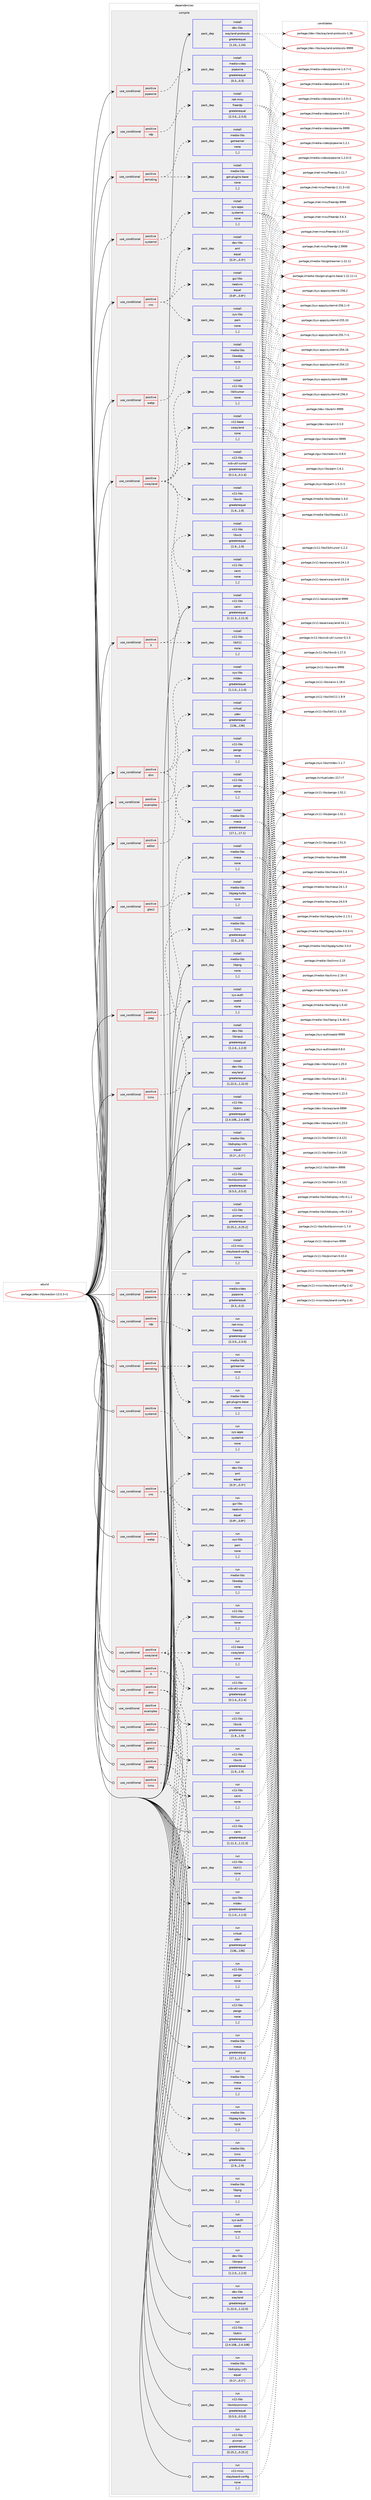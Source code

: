 digraph prolog {

# *************
# Graph options
# *************

newrank=true;
concentrate=true;
compound=true;
graph [rankdir=LR,fontname=Helvetica,fontsize=10,ranksep=1.5];#, ranksep=2.5, nodesep=0.2];
edge  [arrowhead=vee];
node  [fontname=Helvetica,fontsize=10];

# **********
# The ebuild
# **********

subgraph cluster_leftcol {
color=gray;
label=<<i>ebuild</i>>;
id [label="portage://dev-libs/weston-13.0.3-r1", color=red, width=4, href="../dev-libs/weston-13.0.3-r1.svg"];
}

# ****************
# The dependencies
# ****************

subgraph cluster_midcol {
color=gray;
label=<<i>dependencies</i>>;
subgraph cluster_compile {
fillcolor="#eeeeee";
style=filled;
label=<<i>compile</i>>;
subgraph cond28643 {
dependency115402 [label=<<TABLE BORDER="0" CELLBORDER="1" CELLSPACING="0" CELLPADDING="4"><TR><TD ROWSPAN="3" CELLPADDING="10">use_conditional</TD></TR><TR><TD>positive</TD></TR><TR><TD>X</TD></TR></TABLE>>, shape=none, color=red];
subgraph pack85560 {
dependency115403 [label=<<TABLE BORDER="0" CELLBORDER="1" CELLSPACING="0" CELLPADDING="4" WIDTH="220"><TR><TD ROWSPAN="6" CELLPADDING="30">pack_dep</TD></TR><TR><TD WIDTH="110">install</TD></TR><TR><TD>x11-libs</TD></TR><TR><TD>libxcb</TD></TR><TR><TD>greaterequal</TD></TR><TR><TD>[1.9,,,1.9]</TD></TR></TABLE>>, shape=none, color=blue];
}
dependency115402:e -> dependency115403:w [weight=20,style="dashed",arrowhead="vee"];
subgraph pack85561 {
dependency115404 [label=<<TABLE BORDER="0" CELLBORDER="1" CELLSPACING="0" CELLPADDING="4" WIDTH="220"><TR><TD ROWSPAN="6" CELLPADDING="30">pack_dep</TD></TR><TR><TD WIDTH="110">install</TD></TR><TR><TD>x11-libs</TD></TR><TR><TD>libX11</TD></TR><TR><TD>none</TD></TR><TR><TD>[,,]</TD></TR></TABLE>>, shape=none, color=blue];
}
dependency115402:e -> dependency115404:w [weight=20,style="dashed",arrowhead="vee"];
}
id:e -> dependency115402:w [weight=20,style="solid",arrowhead="vee"];
subgraph cond28644 {
dependency115405 [label=<<TABLE BORDER="0" CELLBORDER="1" CELLSPACING="0" CELLPADDING="4"><TR><TD ROWSPAN="3" CELLPADDING="10">use_conditional</TD></TR><TR><TD>positive</TD></TR><TR><TD>drm</TD></TR></TABLE>>, shape=none, color=red];
subgraph pack85562 {
dependency115406 [label=<<TABLE BORDER="0" CELLBORDER="1" CELLSPACING="0" CELLPADDING="4" WIDTH="220"><TR><TD ROWSPAN="6" CELLPADDING="30">pack_dep</TD></TR><TR><TD WIDTH="110">install</TD></TR><TR><TD>media-libs</TD></TR><TR><TD>mesa</TD></TR><TR><TD>greaterequal</TD></TR><TR><TD>[17.1,,,17.1]</TD></TR></TABLE>>, shape=none, color=blue];
}
dependency115405:e -> dependency115406:w [weight=20,style="dashed",arrowhead="vee"];
subgraph pack85563 {
dependency115407 [label=<<TABLE BORDER="0" CELLBORDER="1" CELLSPACING="0" CELLPADDING="4" WIDTH="220"><TR><TD ROWSPAN="6" CELLPADDING="30">pack_dep</TD></TR><TR><TD WIDTH="110">install</TD></TR><TR><TD>sys-libs</TD></TR><TR><TD>mtdev</TD></TR><TR><TD>greaterequal</TD></TR><TR><TD>[1.1.0,,,1.1.0]</TD></TR></TABLE>>, shape=none, color=blue];
}
dependency115405:e -> dependency115407:w [weight=20,style="dashed",arrowhead="vee"];
subgraph pack85564 {
dependency115408 [label=<<TABLE BORDER="0" CELLBORDER="1" CELLSPACING="0" CELLPADDING="4" WIDTH="220"><TR><TD ROWSPAN="6" CELLPADDING="30">pack_dep</TD></TR><TR><TD WIDTH="110">install</TD></TR><TR><TD>virtual</TD></TR><TR><TD>udev</TD></TR><TR><TD>greaterequal</TD></TR><TR><TD>[136,,,136]</TD></TR></TABLE>>, shape=none, color=blue];
}
dependency115405:e -> dependency115408:w [weight=20,style="dashed",arrowhead="vee"];
}
id:e -> dependency115405:w [weight=20,style="solid",arrowhead="vee"];
subgraph cond28645 {
dependency115409 [label=<<TABLE BORDER="0" CELLBORDER="1" CELLSPACING="0" CELLPADDING="4"><TR><TD ROWSPAN="3" CELLPADDING="10">use_conditional</TD></TR><TR><TD>positive</TD></TR><TR><TD>editor</TD></TR></TABLE>>, shape=none, color=red];
subgraph pack85565 {
dependency115410 [label=<<TABLE BORDER="0" CELLBORDER="1" CELLSPACING="0" CELLPADDING="4" WIDTH="220"><TR><TD ROWSPAN="6" CELLPADDING="30">pack_dep</TD></TR><TR><TD WIDTH="110">install</TD></TR><TR><TD>x11-libs</TD></TR><TR><TD>pango</TD></TR><TR><TD>none</TD></TR><TR><TD>[,,]</TD></TR></TABLE>>, shape=none, color=blue];
}
dependency115409:e -> dependency115410:w [weight=20,style="dashed",arrowhead="vee"];
}
id:e -> dependency115409:w [weight=20,style="solid",arrowhead="vee"];
subgraph cond28646 {
dependency115411 [label=<<TABLE BORDER="0" CELLBORDER="1" CELLSPACING="0" CELLPADDING="4"><TR><TD ROWSPAN="3" CELLPADDING="10">use_conditional</TD></TR><TR><TD>positive</TD></TR><TR><TD>examples</TD></TR></TABLE>>, shape=none, color=red];
subgraph pack85566 {
dependency115412 [label=<<TABLE BORDER="0" CELLBORDER="1" CELLSPACING="0" CELLPADDING="4" WIDTH="220"><TR><TD ROWSPAN="6" CELLPADDING="30">pack_dep</TD></TR><TR><TD WIDTH="110">install</TD></TR><TR><TD>x11-libs</TD></TR><TR><TD>pango</TD></TR><TR><TD>none</TD></TR><TR><TD>[,,]</TD></TR></TABLE>>, shape=none, color=blue];
}
dependency115411:e -> dependency115412:w [weight=20,style="dashed",arrowhead="vee"];
}
id:e -> dependency115411:w [weight=20,style="solid",arrowhead="vee"];
subgraph cond28647 {
dependency115413 [label=<<TABLE BORDER="0" CELLBORDER="1" CELLSPACING="0" CELLPADDING="4"><TR><TD ROWSPAN="3" CELLPADDING="10">use_conditional</TD></TR><TR><TD>positive</TD></TR><TR><TD>gles2</TD></TR></TABLE>>, shape=none, color=red];
subgraph pack85567 {
dependency115414 [label=<<TABLE BORDER="0" CELLBORDER="1" CELLSPACING="0" CELLPADDING="4" WIDTH="220"><TR><TD ROWSPAN="6" CELLPADDING="30">pack_dep</TD></TR><TR><TD WIDTH="110">install</TD></TR><TR><TD>media-libs</TD></TR><TR><TD>mesa</TD></TR><TR><TD>none</TD></TR><TR><TD>[,,]</TD></TR></TABLE>>, shape=none, color=blue];
}
dependency115413:e -> dependency115414:w [weight=20,style="dashed",arrowhead="vee"];
}
id:e -> dependency115413:w [weight=20,style="solid",arrowhead="vee"];
subgraph cond28648 {
dependency115415 [label=<<TABLE BORDER="0" CELLBORDER="1" CELLSPACING="0" CELLPADDING="4"><TR><TD ROWSPAN="3" CELLPADDING="10">use_conditional</TD></TR><TR><TD>positive</TD></TR><TR><TD>jpeg</TD></TR></TABLE>>, shape=none, color=red];
subgraph pack85568 {
dependency115416 [label=<<TABLE BORDER="0" CELLBORDER="1" CELLSPACING="0" CELLPADDING="4" WIDTH="220"><TR><TD ROWSPAN="6" CELLPADDING="30">pack_dep</TD></TR><TR><TD WIDTH="110">install</TD></TR><TR><TD>media-libs</TD></TR><TR><TD>libjpeg-turbo</TD></TR><TR><TD>none</TD></TR><TR><TD>[,,]</TD></TR></TABLE>>, shape=none, color=blue];
}
dependency115415:e -> dependency115416:w [weight=20,style="dashed",arrowhead="vee"];
}
id:e -> dependency115415:w [weight=20,style="solid",arrowhead="vee"];
subgraph cond28649 {
dependency115417 [label=<<TABLE BORDER="0" CELLBORDER="1" CELLSPACING="0" CELLPADDING="4"><TR><TD ROWSPAN="3" CELLPADDING="10">use_conditional</TD></TR><TR><TD>positive</TD></TR><TR><TD>lcms</TD></TR></TABLE>>, shape=none, color=red];
subgraph pack85569 {
dependency115418 [label=<<TABLE BORDER="0" CELLBORDER="1" CELLSPACING="0" CELLPADDING="4" WIDTH="220"><TR><TD ROWSPAN="6" CELLPADDING="30">pack_dep</TD></TR><TR><TD WIDTH="110">install</TD></TR><TR><TD>media-libs</TD></TR><TR><TD>lcms</TD></TR><TR><TD>greaterequal</TD></TR><TR><TD>[2.9,,,2.9]</TD></TR></TABLE>>, shape=none, color=blue];
}
dependency115417:e -> dependency115418:w [weight=20,style="dashed",arrowhead="vee"];
}
id:e -> dependency115417:w [weight=20,style="solid",arrowhead="vee"];
subgraph cond28650 {
dependency115419 [label=<<TABLE BORDER="0" CELLBORDER="1" CELLSPACING="0" CELLPADDING="4"><TR><TD ROWSPAN="3" CELLPADDING="10">use_conditional</TD></TR><TR><TD>positive</TD></TR><TR><TD>pipewire</TD></TR></TABLE>>, shape=none, color=red];
subgraph pack85570 {
dependency115420 [label=<<TABLE BORDER="0" CELLBORDER="1" CELLSPACING="0" CELLPADDING="4" WIDTH="220"><TR><TD ROWSPAN="6" CELLPADDING="30">pack_dep</TD></TR><TR><TD WIDTH="110">install</TD></TR><TR><TD>media-video</TD></TR><TR><TD>pipewire</TD></TR><TR><TD>greaterequal</TD></TR><TR><TD>[0.3,,,0.3]</TD></TR></TABLE>>, shape=none, color=blue];
}
dependency115419:e -> dependency115420:w [weight=20,style="dashed",arrowhead="vee"];
}
id:e -> dependency115419:w [weight=20,style="solid",arrowhead="vee"];
subgraph cond28651 {
dependency115421 [label=<<TABLE BORDER="0" CELLBORDER="1" CELLSPACING="0" CELLPADDING="4"><TR><TD ROWSPAN="3" CELLPADDING="10">use_conditional</TD></TR><TR><TD>positive</TD></TR><TR><TD>rdp</TD></TR></TABLE>>, shape=none, color=red];
subgraph pack85571 {
dependency115422 [label=<<TABLE BORDER="0" CELLBORDER="1" CELLSPACING="0" CELLPADDING="4" WIDTH="220"><TR><TD ROWSPAN="6" CELLPADDING="30">pack_dep</TD></TR><TR><TD WIDTH="110">install</TD></TR><TR><TD>net-misc</TD></TR><TR><TD>freerdp</TD></TR><TR><TD>greaterequal</TD></TR><TR><TD>[2.3.0,,,2.3.0]</TD></TR></TABLE>>, shape=none, color=blue];
}
dependency115421:e -> dependency115422:w [weight=20,style="dashed",arrowhead="vee"];
}
id:e -> dependency115421:w [weight=20,style="solid",arrowhead="vee"];
subgraph cond28652 {
dependency115423 [label=<<TABLE BORDER="0" CELLBORDER="1" CELLSPACING="0" CELLPADDING="4"><TR><TD ROWSPAN="3" CELLPADDING="10">use_conditional</TD></TR><TR><TD>positive</TD></TR><TR><TD>remoting</TD></TR></TABLE>>, shape=none, color=red];
subgraph pack85572 {
dependency115424 [label=<<TABLE BORDER="0" CELLBORDER="1" CELLSPACING="0" CELLPADDING="4" WIDTH="220"><TR><TD ROWSPAN="6" CELLPADDING="30">pack_dep</TD></TR><TR><TD WIDTH="110">install</TD></TR><TR><TD>media-libs</TD></TR><TR><TD>gstreamer</TD></TR><TR><TD>none</TD></TR><TR><TD>[,,]</TD></TR></TABLE>>, shape=none, color=blue];
}
dependency115423:e -> dependency115424:w [weight=20,style="dashed",arrowhead="vee"];
subgraph pack85573 {
dependency115425 [label=<<TABLE BORDER="0" CELLBORDER="1" CELLSPACING="0" CELLPADDING="4" WIDTH="220"><TR><TD ROWSPAN="6" CELLPADDING="30">pack_dep</TD></TR><TR><TD WIDTH="110">install</TD></TR><TR><TD>media-libs</TD></TR><TR><TD>gst-plugins-base</TD></TR><TR><TD>none</TD></TR><TR><TD>[,,]</TD></TR></TABLE>>, shape=none, color=blue];
}
dependency115423:e -> dependency115425:w [weight=20,style="dashed",arrowhead="vee"];
}
id:e -> dependency115423:w [weight=20,style="solid",arrowhead="vee"];
subgraph cond28653 {
dependency115426 [label=<<TABLE BORDER="0" CELLBORDER="1" CELLSPACING="0" CELLPADDING="4"><TR><TD ROWSPAN="3" CELLPADDING="10">use_conditional</TD></TR><TR><TD>positive</TD></TR><TR><TD>systemd</TD></TR></TABLE>>, shape=none, color=red];
subgraph pack85574 {
dependency115427 [label=<<TABLE BORDER="0" CELLBORDER="1" CELLSPACING="0" CELLPADDING="4" WIDTH="220"><TR><TD ROWSPAN="6" CELLPADDING="30">pack_dep</TD></TR><TR><TD WIDTH="110">install</TD></TR><TR><TD>sys-apps</TD></TR><TR><TD>systemd</TD></TR><TR><TD>none</TD></TR><TR><TD>[,,]</TD></TR></TABLE>>, shape=none, color=blue];
}
dependency115426:e -> dependency115427:w [weight=20,style="dashed",arrowhead="vee"];
}
id:e -> dependency115426:w [weight=20,style="solid",arrowhead="vee"];
subgraph cond28654 {
dependency115428 [label=<<TABLE BORDER="0" CELLBORDER="1" CELLSPACING="0" CELLPADDING="4"><TR><TD ROWSPAN="3" CELLPADDING="10">use_conditional</TD></TR><TR><TD>positive</TD></TR><TR><TD>vnc</TD></TR></TABLE>>, shape=none, color=red];
subgraph pack85575 {
dependency115429 [label=<<TABLE BORDER="0" CELLBORDER="1" CELLSPACING="0" CELLPADDING="4" WIDTH="220"><TR><TD ROWSPAN="6" CELLPADDING="30">pack_dep</TD></TR><TR><TD WIDTH="110">install</TD></TR><TR><TD>dev-libs</TD></TR><TR><TD>aml</TD></TR><TR><TD>equal</TD></TR><TR><TD>[0.3*,,,0.3*]</TD></TR></TABLE>>, shape=none, color=blue];
}
dependency115428:e -> dependency115429:w [weight=20,style="dashed",arrowhead="vee"];
subgraph pack85576 {
dependency115430 [label=<<TABLE BORDER="0" CELLBORDER="1" CELLSPACING="0" CELLPADDING="4" WIDTH="220"><TR><TD ROWSPAN="6" CELLPADDING="30">pack_dep</TD></TR><TR><TD WIDTH="110">install</TD></TR><TR><TD>gui-libs</TD></TR><TR><TD>neatvnc</TD></TR><TR><TD>equal</TD></TR><TR><TD>[0.8*,,,0.8*]</TD></TR></TABLE>>, shape=none, color=blue];
}
dependency115428:e -> dependency115430:w [weight=20,style="dashed",arrowhead="vee"];
subgraph pack85577 {
dependency115431 [label=<<TABLE BORDER="0" CELLBORDER="1" CELLSPACING="0" CELLPADDING="4" WIDTH="220"><TR><TD ROWSPAN="6" CELLPADDING="30">pack_dep</TD></TR><TR><TD WIDTH="110">install</TD></TR><TR><TD>sys-libs</TD></TR><TR><TD>pam</TD></TR><TR><TD>none</TD></TR><TR><TD>[,,]</TD></TR></TABLE>>, shape=none, color=blue];
}
dependency115428:e -> dependency115431:w [weight=20,style="dashed",arrowhead="vee"];
}
id:e -> dependency115428:w [weight=20,style="solid",arrowhead="vee"];
subgraph cond28655 {
dependency115432 [label=<<TABLE BORDER="0" CELLBORDER="1" CELLSPACING="0" CELLPADDING="4"><TR><TD ROWSPAN="3" CELLPADDING="10">use_conditional</TD></TR><TR><TD>positive</TD></TR><TR><TD>webp</TD></TR></TABLE>>, shape=none, color=red];
subgraph pack85578 {
dependency115433 [label=<<TABLE BORDER="0" CELLBORDER="1" CELLSPACING="0" CELLPADDING="4" WIDTH="220"><TR><TD ROWSPAN="6" CELLPADDING="30">pack_dep</TD></TR><TR><TD WIDTH="110">install</TD></TR><TR><TD>media-libs</TD></TR><TR><TD>libwebp</TD></TR><TR><TD>none</TD></TR><TR><TD>[,,]</TD></TR></TABLE>>, shape=none, color=blue];
}
dependency115432:e -> dependency115433:w [weight=20,style="dashed",arrowhead="vee"];
}
id:e -> dependency115432:w [weight=20,style="solid",arrowhead="vee"];
subgraph cond28656 {
dependency115434 [label=<<TABLE BORDER="0" CELLBORDER="1" CELLSPACING="0" CELLPADDING="4"><TR><TD ROWSPAN="3" CELLPADDING="10">use_conditional</TD></TR><TR><TD>positive</TD></TR><TR><TD>xwayland</TD></TR></TABLE>>, shape=none, color=red];
subgraph pack85579 {
dependency115435 [label=<<TABLE BORDER="0" CELLBORDER="1" CELLSPACING="0" CELLPADDING="4" WIDTH="220"><TR><TD ROWSPAN="6" CELLPADDING="30">pack_dep</TD></TR><TR><TD WIDTH="110">install</TD></TR><TR><TD>x11-base</TD></TR><TR><TD>xwayland</TD></TR><TR><TD>none</TD></TR><TR><TD>[,,]</TD></TR></TABLE>>, shape=none, color=blue];
}
dependency115434:e -> dependency115435:w [weight=20,style="dashed",arrowhead="vee"];
subgraph pack85580 {
dependency115436 [label=<<TABLE BORDER="0" CELLBORDER="1" CELLSPACING="0" CELLPADDING="4" WIDTH="220"><TR><TD ROWSPAN="6" CELLPADDING="30">pack_dep</TD></TR><TR><TD WIDTH="110">install</TD></TR><TR><TD>x11-libs</TD></TR><TR><TD>cairo</TD></TR><TR><TD>none</TD></TR><TR><TD>[,,]</TD></TR></TABLE>>, shape=none, color=blue];
}
dependency115434:e -> dependency115436:w [weight=20,style="dashed",arrowhead="vee"];
subgraph pack85581 {
dependency115437 [label=<<TABLE BORDER="0" CELLBORDER="1" CELLSPACING="0" CELLPADDING="4" WIDTH="220"><TR><TD ROWSPAN="6" CELLPADDING="30">pack_dep</TD></TR><TR><TD WIDTH="110">install</TD></TR><TR><TD>x11-libs</TD></TR><TR><TD>libxcb</TD></TR><TR><TD>greaterequal</TD></TR><TR><TD>[1.9,,,1.9]</TD></TR></TABLE>>, shape=none, color=blue];
}
dependency115434:e -> dependency115437:w [weight=20,style="dashed",arrowhead="vee"];
subgraph pack85582 {
dependency115438 [label=<<TABLE BORDER="0" CELLBORDER="1" CELLSPACING="0" CELLPADDING="4" WIDTH="220"><TR><TD ROWSPAN="6" CELLPADDING="30">pack_dep</TD></TR><TR><TD WIDTH="110">install</TD></TR><TR><TD>x11-libs</TD></TR><TR><TD>libXcursor</TD></TR><TR><TD>none</TD></TR><TR><TD>[,,]</TD></TR></TABLE>>, shape=none, color=blue];
}
dependency115434:e -> dependency115438:w [weight=20,style="dashed",arrowhead="vee"];
subgraph pack85583 {
dependency115439 [label=<<TABLE BORDER="0" CELLBORDER="1" CELLSPACING="0" CELLPADDING="4" WIDTH="220"><TR><TD ROWSPAN="6" CELLPADDING="30">pack_dep</TD></TR><TR><TD WIDTH="110">install</TD></TR><TR><TD>x11-libs</TD></TR><TR><TD>xcb-util-cursor</TD></TR><TR><TD>greaterequal</TD></TR><TR><TD>[0.1.4,,,0.1.4]</TD></TR></TABLE>>, shape=none, color=blue];
}
dependency115434:e -> dependency115439:w [weight=20,style="dashed",arrowhead="vee"];
}
id:e -> dependency115434:w [weight=20,style="solid",arrowhead="vee"];
subgraph pack85584 {
dependency115440 [label=<<TABLE BORDER="0" CELLBORDER="1" CELLSPACING="0" CELLPADDING="4" WIDTH="220"><TR><TD ROWSPAN="6" CELLPADDING="30">pack_dep</TD></TR><TR><TD WIDTH="110">install</TD></TR><TR><TD>dev-libs</TD></TR><TR><TD>libinput</TD></TR><TR><TD>greaterequal</TD></TR><TR><TD>[1.2.0,,,1.2.0]</TD></TR></TABLE>>, shape=none, color=blue];
}
id:e -> dependency115440:w [weight=20,style="solid",arrowhead="vee"];
subgraph pack85585 {
dependency115441 [label=<<TABLE BORDER="0" CELLBORDER="1" CELLSPACING="0" CELLPADDING="4" WIDTH="220"><TR><TD ROWSPAN="6" CELLPADDING="30">pack_dep</TD></TR><TR><TD WIDTH="110">install</TD></TR><TR><TD>dev-libs</TD></TR><TR><TD>wayland</TD></TR><TR><TD>greaterequal</TD></TR><TR><TD>[1.22.0,,,1.22.0]</TD></TR></TABLE>>, shape=none, color=blue];
}
id:e -> dependency115441:w [weight=20,style="solid",arrowhead="vee"];
subgraph pack85586 {
dependency115442 [label=<<TABLE BORDER="0" CELLBORDER="1" CELLSPACING="0" CELLPADDING="4" WIDTH="220"><TR><TD ROWSPAN="6" CELLPADDING="30">pack_dep</TD></TR><TR><TD WIDTH="110">install</TD></TR><TR><TD>dev-libs</TD></TR><TR><TD>wayland-protocols</TD></TR><TR><TD>greaterequal</TD></TR><TR><TD>[1.24,,,1.24]</TD></TR></TABLE>>, shape=none, color=blue];
}
id:e -> dependency115442:w [weight=20,style="solid",arrowhead="vee"];
subgraph pack85587 {
dependency115443 [label=<<TABLE BORDER="0" CELLBORDER="1" CELLSPACING="0" CELLPADDING="4" WIDTH="220"><TR><TD ROWSPAN="6" CELLPADDING="30">pack_dep</TD></TR><TR><TD WIDTH="110">install</TD></TR><TR><TD>media-libs</TD></TR><TR><TD>libdisplay-info</TD></TR><TR><TD>equal</TD></TR><TR><TD>[0.1*,,,0.1*]</TD></TR></TABLE>>, shape=none, color=blue];
}
id:e -> dependency115443:w [weight=20,style="solid",arrowhead="vee"];
subgraph pack85588 {
dependency115444 [label=<<TABLE BORDER="0" CELLBORDER="1" CELLSPACING="0" CELLPADDING="4" WIDTH="220"><TR><TD ROWSPAN="6" CELLPADDING="30">pack_dep</TD></TR><TR><TD WIDTH="110">install</TD></TR><TR><TD>media-libs</TD></TR><TR><TD>libpng</TD></TR><TR><TD>none</TD></TR><TR><TD>[,,]</TD></TR></TABLE>>, shape=none, color=blue];
}
id:e -> dependency115444:w [weight=20,style="solid",arrowhead="vee"];
subgraph pack85589 {
dependency115445 [label=<<TABLE BORDER="0" CELLBORDER="1" CELLSPACING="0" CELLPADDING="4" WIDTH="220"><TR><TD ROWSPAN="6" CELLPADDING="30">pack_dep</TD></TR><TR><TD WIDTH="110">install</TD></TR><TR><TD>sys-auth</TD></TR><TR><TD>seatd</TD></TR><TR><TD>none</TD></TR><TR><TD>[,,]</TD></TR></TABLE>>, shape=none, color=blue];
}
id:e -> dependency115445:w [weight=20,style="solid",arrowhead="vee"];
subgraph pack85590 {
dependency115446 [label=<<TABLE BORDER="0" CELLBORDER="1" CELLSPACING="0" CELLPADDING="4" WIDTH="220"><TR><TD ROWSPAN="6" CELLPADDING="30">pack_dep</TD></TR><TR><TD WIDTH="110">install</TD></TR><TR><TD>x11-libs</TD></TR><TR><TD>cairo</TD></TR><TR><TD>greaterequal</TD></TR><TR><TD>[1.11.3,,,1.11.3]</TD></TR></TABLE>>, shape=none, color=blue];
}
id:e -> dependency115446:w [weight=20,style="solid",arrowhead="vee"];
subgraph pack85591 {
dependency115447 [label=<<TABLE BORDER="0" CELLBORDER="1" CELLSPACING="0" CELLPADDING="4" WIDTH="220"><TR><TD ROWSPAN="6" CELLPADDING="30">pack_dep</TD></TR><TR><TD WIDTH="110">install</TD></TR><TR><TD>x11-libs</TD></TR><TR><TD>libdrm</TD></TR><TR><TD>greaterequal</TD></TR><TR><TD>[2.4.108,,,2.4.108]</TD></TR></TABLE>>, shape=none, color=blue];
}
id:e -> dependency115447:w [weight=20,style="solid",arrowhead="vee"];
subgraph pack85592 {
dependency115448 [label=<<TABLE BORDER="0" CELLBORDER="1" CELLSPACING="0" CELLPADDING="4" WIDTH="220"><TR><TD ROWSPAN="6" CELLPADDING="30">pack_dep</TD></TR><TR><TD WIDTH="110">install</TD></TR><TR><TD>x11-libs</TD></TR><TR><TD>libxkbcommon</TD></TR><TR><TD>greaterequal</TD></TR><TR><TD>[0.5.0,,,0.5.0]</TD></TR></TABLE>>, shape=none, color=blue];
}
id:e -> dependency115448:w [weight=20,style="solid",arrowhead="vee"];
subgraph pack85593 {
dependency115449 [label=<<TABLE BORDER="0" CELLBORDER="1" CELLSPACING="0" CELLPADDING="4" WIDTH="220"><TR><TD ROWSPAN="6" CELLPADDING="30">pack_dep</TD></TR><TR><TD WIDTH="110">install</TD></TR><TR><TD>x11-libs</TD></TR><TR><TD>pixman</TD></TR><TR><TD>greaterequal</TD></TR><TR><TD>[0.25.2,,,0.25.2]</TD></TR></TABLE>>, shape=none, color=blue];
}
id:e -> dependency115449:w [weight=20,style="solid",arrowhead="vee"];
subgraph pack85594 {
dependency115450 [label=<<TABLE BORDER="0" CELLBORDER="1" CELLSPACING="0" CELLPADDING="4" WIDTH="220"><TR><TD ROWSPAN="6" CELLPADDING="30">pack_dep</TD></TR><TR><TD WIDTH="110">install</TD></TR><TR><TD>x11-misc</TD></TR><TR><TD>xkeyboard-config</TD></TR><TR><TD>none</TD></TR><TR><TD>[,,]</TD></TR></TABLE>>, shape=none, color=blue];
}
id:e -> dependency115450:w [weight=20,style="solid",arrowhead="vee"];
}
subgraph cluster_compileandrun {
fillcolor="#eeeeee";
style=filled;
label=<<i>compile and run</i>>;
}
subgraph cluster_run {
fillcolor="#eeeeee";
style=filled;
label=<<i>run</i>>;
subgraph cond28657 {
dependency115451 [label=<<TABLE BORDER="0" CELLBORDER="1" CELLSPACING="0" CELLPADDING="4"><TR><TD ROWSPAN="3" CELLPADDING="10">use_conditional</TD></TR><TR><TD>positive</TD></TR><TR><TD>X</TD></TR></TABLE>>, shape=none, color=red];
subgraph pack85595 {
dependency115452 [label=<<TABLE BORDER="0" CELLBORDER="1" CELLSPACING="0" CELLPADDING="4" WIDTH="220"><TR><TD ROWSPAN="6" CELLPADDING="30">pack_dep</TD></TR><TR><TD WIDTH="110">run</TD></TR><TR><TD>x11-libs</TD></TR><TR><TD>libxcb</TD></TR><TR><TD>greaterequal</TD></TR><TR><TD>[1.9,,,1.9]</TD></TR></TABLE>>, shape=none, color=blue];
}
dependency115451:e -> dependency115452:w [weight=20,style="dashed",arrowhead="vee"];
subgraph pack85596 {
dependency115453 [label=<<TABLE BORDER="0" CELLBORDER="1" CELLSPACING="0" CELLPADDING="4" WIDTH="220"><TR><TD ROWSPAN="6" CELLPADDING="30">pack_dep</TD></TR><TR><TD WIDTH="110">run</TD></TR><TR><TD>x11-libs</TD></TR><TR><TD>libX11</TD></TR><TR><TD>none</TD></TR><TR><TD>[,,]</TD></TR></TABLE>>, shape=none, color=blue];
}
dependency115451:e -> dependency115453:w [weight=20,style="dashed",arrowhead="vee"];
}
id:e -> dependency115451:w [weight=20,style="solid",arrowhead="odot"];
subgraph cond28658 {
dependency115454 [label=<<TABLE BORDER="0" CELLBORDER="1" CELLSPACING="0" CELLPADDING="4"><TR><TD ROWSPAN="3" CELLPADDING="10">use_conditional</TD></TR><TR><TD>positive</TD></TR><TR><TD>drm</TD></TR></TABLE>>, shape=none, color=red];
subgraph pack85597 {
dependency115455 [label=<<TABLE BORDER="0" CELLBORDER="1" CELLSPACING="0" CELLPADDING="4" WIDTH="220"><TR><TD ROWSPAN="6" CELLPADDING="30">pack_dep</TD></TR><TR><TD WIDTH="110">run</TD></TR><TR><TD>media-libs</TD></TR><TR><TD>mesa</TD></TR><TR><TD>greaterequal</TD></TR><TR><TD>[17.1,,,17.1]</TD></TR></TABLE>>, shape=none, color=blue];
}
dependency115454:e -> dependency115455:w [weight=20,style="dashed",arrowhead="vee"];
subgraph pack85598 {
dependency115456 [label=<<TABLE BORDER="0" CELLBORDER="1" CELLSPACING="0" CELLPADDING="4" WIDTH="220"><TR><TD ROWSPAN="6" CELLPADDING="30">pack_dep</TD></TR><TR><TD WIDTH="110">run</TD></TR><TR><TD>sys-libs</TD></TR><TR><TD>mtdev</TD></TR><TR><TD>greaterequal</TD></TR><TR><TD>[1.1.0,,,1.1.0]</TD></TR></TABLE>>, shape=none, color=blue];
}
dependency115454:e -> dependency115456:w [weight=20,style="dashed",arrowhead="vee"];
subgraph pack85599 {
dependency115457 [label=<<TABLE BORDER="0" CELLBORDER="1" CELLSPACING="0" CELLPADDING="4" WIDTH="220"><TR><TD ROWSPAN="6" CELLPADDING="30">pack_dep</TD></TR><TR><TD WIDTH="110">run</TD></TR><TR><TD>virtual</TD></TR><TR><TD>udev</TD></TR><TR><TD>greaterequal</TD></TR><TR><TD>[136,,,136]</TD></TR></TABLE>>, shape=none, color=blue];
}
dependency115454:e -> dependency115457:w [weight=20,style="dashed",arrowhead="vee"];
}
id:e -> dependency115454:w [weight=20,style="solid",arrowhead="odot"];
subgraph cond28659 {
dependency115458 [label=<<TABLE BORDER="0" CELLBORDER="1" CELLSPACING="0" CELLPADDING="4"><TR><TD ROWSPAN="3" CELLPADDING="10">use_conditional</TD></TR><TR><TD>positive</TD></TR><TR><TD>editor</TD></TR></TABLE>>, shape=none, color=red];
subgraph pack85600 {
dependency115459 [label=<<TABLE BORDER="0" CELLBORDER="1" CELLSPACING="0" CELLPADDING="4" WIDTH="220"><TR><TD ROWSPAN="6" CELLPADDING="30">pack_dep</TD></TR><TR><TD WIDTH="110">run</TD></TR><TR><TD>x11-libs</TD></TR><TR><TD>pango</TD></TR><TR><TD>none</TD></TR><TR><TD>[,,]</TD></TR></TABLE>>, shape=none, color=blue];
}
dependency115458:e -> dependency115459:w [weight=20,style="dashed",arrowhead="vee"];
}
id:e -> dependency115458:w [weight=20,style="solid",arrowhead="odot"];
subgraph cond28660 {
dependency115460 [label=<<TABLE BORDER="0" CELLBORDER="1" CELLSPACING="0" CELLPADDING="4"><TR><TD ROWSPAN="3" CELLPADDING="10">use_conditional</TD></TR><TR><TD>positive</TD></TR><TR><TD>examples</TD></TR></TABLE>>, shape=none, color=red];
subgraph pack85601 {
dependency115461 [label=<<TABLE BORDER="0" CELLBORDER="1" CELLSPACING="0" CELLPADDING="4" WIDTH="220"><TR><TD ROWSPAN="6" CELLPADDING="30">pack_dep</TD></TR><TR><TD WIDTH="110">run</TD></TR><TR><TD>x11-libs</TD></TR><TR><TD>pango</TD></TR><TR><TD>none</TD></TR><TR><TD>[,,]</TD></TR></TABLE>>, shape=none, color=blue];
}
dependency115460:e -> dependency115461:w [weight=20,style="dashed",arrowhead="vee"];
}
id:e -> dependency115460:w [weight=20,style="solid",arrowhead="odot"];
subgraph cond28661 {
dependency115462 [label=<<TABLE BORDER="0" CELLBORDER="1" CELLSPACING="0" CELLPADDING="4"><TR><TD ROWSPAN="3" CELLPADDING="10">use_conditional</TD></TR><TR><TD>positive</TD></TR><TR><TD>gles2</TD></TR></TABLE>>, shape=none, color=red];
subgraph pack85602 {
dependency115463 [label=<<TABLE BORDER="0" CELLBORDER="1" CELLSPACING="0" CELLPADDING="4" WIDTH="220"><TR><TD ROWSPAN="6" CELLPADDING="30">pack_dep</TD></TR><TR><TD WIDTH="110">run</TD></TR><TR><TD>media-libs</TD></TR><TR><TD>mesa</TD></TR><TR><TD>none</TD></TR><TR><TD>[,,]</TD></TR></TABLE>>, shape=none, color=blue];
}
dependency115462:e -> dependency115463:w [weight=20,style="dashed",arrowhead="vee"];
}
id:e -> dependency115462:w [weight=20,style="solid",arrowhead="odot"];
subgraph cond28662 {
dependency115464 [label=<<TABLE BORDER="0" CELLBORDER="1" CELLSPACING="0" CELLPADDING="4"><TR><TD ROWSPAN="3" CELLPADDING="10">use_conditional</TD></TR><TR><TD>positive</TD></TR><TR><TD>jpeg</TD></TR></TABLE>>, shape=none, color=red];
subgraph pack85603 {
dependency115465 [label=<<TABLE BORDER="0" CELLBORDER="1" CELLSPACING="0" CELLPADDING="4" WIDTH="220"><TR><TD ROWSPAN="6" CELLPADDING="30">pack_dep</TD></TR><TR><TD WIDTH="110">run</TD></TR><TR><TD>media-libs</TD></TR><TR><TD>libjpeg-turbo</TD></TR><TR><TD>none</TD></TR><TR><TD>[,,]</TD></TR></TABLE>>, shape=none, color=blue];
}
dependency115464:e -> dependency115465:w [weight=20,style="dashed",arrowhead="vee"];
}
id:e -> dependency115464:w [weight=20,style="solid",arrowhead="odot"];
subgraph cond28663 {
dependency115466 [label=<<TABLE BORDER="0" CELLBORDER="1" CELLSPACING="0" CELLPADDING="4"><TR><TD ROWSPAN="3" CELLPADDING="10">use_conditional</TD></TR><TR><TD>positive</TD></TR><TR><TD>lcms</TD></TR></TABLE>>, shape=none, color=red];
subgraph pack85604 {
dependency115467 [label=<<TABLE BORDER="0" CELLBORDER="1" CELLSPACING="0" CELLPADDING="4" WIDTH="220"><TR><TD ROWSPAN="6" CELLPADDING="30">pack_dep</TD></TR><TR><TD WIDTH="110">run</TD></TR><TR><TD>media-libs</TD></TR><TR><TD>lcms</TD></TR><TR><TD>greaterequal</TD></TR><TR><TD>[2.9,,,2.9]</TD></TR></TABLE>>, shape=none, color=blue];
}
dependency115466:e -> dependency115467:w [weight=20,style="dashed",arrowhead="vee"];
}
id:e -> dependency115466:w [weight=20,style="solid",arrowhead="odot"];
subgraph cond28664 {
dependency115468 [label=<<TABLE BORDER="0" CELLBORDER="1" CELLSPACING="0" CELLPADDING="4"><TR><TD ROWSPAN="3" CELLPADDING="10">use_conditional</TD></TR><TR><TD>positive</TD></TR><TR><TD>pipewire</TD></TR></TABLE>>, shape=none, color=red];
subgraph pack85605 {
dependency115469 [label=<<TABLE BORDER="0" CELLBORDER="1" CELLSPACING="0" CELLPADDING="4" WIDTH="220"><TR><TD ROWSPAN="6" CELLPADDING="30">pack_dep</TD></TR><TR><TD WIDTH="110">run</TD></TR><TR><TD>media-video</TD></TR><TR><TD>pipewire</TD></TR><TR><TD>greaterequal</TD></TR><TR><TD>[0.3,,,0.3]</TD></TR></TABLE>>, shape=none, color=blue];
}
dependency115468:e -> dependency115469:w [weight=20,style="dashed",arrowhead="vee"];
}
id:e -> dependency115468:w [weight=20,style="solid",arrowhead="odot"];
subgraph cond28665 {
dependency115470 [label=<<TABLE BORDER="0" CELLBORDER="1" CELLSPACING="0" CELLPADDING="4"><TR><TD ROWSPAN="3" CELLPADDING="10">use_conditional</TD></TR><TR><TD>positive</TD></TR><TR><TD>rdp</TD></TR></TABLE>>, shape=none, color=red];
subgraph pack85606 {
dependency115471 [label=<<TABLE BORDER="0" CELLBORDER="1" CELLSPACING="0" CELLPADDING="4" WIDTH="220"><TR><TD ROWSPAN="6" CELLPADDING="30">pack_dep</TD></TR><TR><TD WIDTH="110">run</TD></TR><TR><TD>net-misc</TD></TR><TR><TD>freerdp</TD></TR><TR><TD>greaterequal</TD></TR><TR><TD>[2.3.0,,,2.3.0]</TD></TR></TABLE>>, shape=none, color=blue];
}
dependency115470:e -> dependency115471:w [weight=20,style="dashed",arrowhead="vee"];
}
id:e -> dependency115470:w [weight=20,style="solid",arrowhead="odot"];
subgraph cond28666 {
dependency115472 [label=<<TABLE BORDER="0" CELLBORDER="1" CELLSPACING="0" CELLPADDING="4"><TR><TD ROWSPAN="3" CELLPADDING="10">use_conditional</TD></TR><TR><TD>positive</TD></TR><TR><TD>remoting</TD></TR></TABLE>>, shape=none, color=red];
subgraph pack85607 {
dependency115473 [label=<<TABLE BORDER="0" CELLBORDER="1" CELLSPACING="0" CELLPADDING="4" WIDTH="220"><TR><TD ROWSPAN="6" CELLPADDING="30">pack_dep</TD></TR><TR><TD WIDTH="110">run</TD></TR><TR><TD>media-libs</TD></TR><TR><TD>gstreamer</TD></TR><TR><TD>none</TD></TR><TR><TD>[,,]</TD></TR></TABLE>>, shape=none, color=blue];
}
dependency115472:e -> dependency115473:w [weight=20,style="dashed",arrowhead="vee"];
subgraph pack85608 {
dependency115474 [label=<<TABLE BORDER="0" CELLBORDER="1" CELLSPACING="0" CELLPADDING="4" WIDTH="220"><TR><TD ROWSPAN="6" CELLPADDING="30">pack_dep</TD></TR><TR><TD WIDTH="110">run</TD></TR><TR><TD>media-libs</TD></TR><TR><TD>gst-plugins-base</TD></TR><TR><TD>none</TD></TR><TR><TD>[,,]</TD></TR></TABLE>>, shape=none, color=blue];
}
dependency115472:e -> dependency115474:w [weight=20,style="dashed",arrowhead="vee"];
}
id:e -> dependency115472:w [weight=20,style="solid",arrowhead="odot"];
subgraph cond28667 {
dependency115475 [label=<<TABLE BORDER="0" CELLBORDER="1" CELLSPACING="0" CELLPADDING="4"><TR><TD ROWSPAN="3" CELLPADDING="10">use_conditional</TD></TR><TR><TD>positive</TD></TR><TR><TD>systemd</TD></TR></TABLE>>, shape=none, color=red];
subgraph pack85609 {
dependency115476 [label=<<TABLE BORDER="0" CELLBORDER="1" CELLSPACING="0" CELLPADDING="4" WIDTH="220"><TR><TD ROWSPAN="6" CELLPADDING="30">pack_dep</TD></TR><TR><TD WIDTH="110">run</TD></TR><TR><TD>sys-apps</TD></TR><TR><TD>systemd</TD></TR><TR><TD>none</TD></TR><TR><TD>[,,]</TD></TR></TABLE>>, shape=none, color=blue];
}
dependency115475:e -> dependency115476:w [weight=20,style="dashed",arrowhead="vee"];
}
id:e -> dependency115475:w [weight=20,style="solid",arrowhead="odot"];
subgraph cond28668 {
dependency115477 [label=<<TABLE BORDER="0" CELLBORDER="1" CELLSPACING="0" CELLPADDING="4"><TR><TD ROWSPAN="3" CELLPADDING="10">use_conditional</TD></TR><TR><TD>positive</TD></TR><TR><TD>vnc</TD></TR></TABLE>>, shape=none, color=red];
subgraph pack85610 {
dependency115478 [label=<<TABLE BORDER="0" CELLBORDER="1" CELLSPACING="0" CELLPADDING="4" WIDTH="220"><TR><TD ROWSPAN="6" CELLPADDING="30">pack_dep</TD></TR><TR><TD WIDTH="110">run</TD></TR><TR><TD>dev-libs</TD></TR><TR><TD>aml</TD></TR><TR><TD>equal</TD></TR><TR><TD>[0.3*,,,0.3*]</TD></TR></TABLE>>, shape=none, color=blue];
}
dependency115477:e -> dependency115478:w [weight=20,style="dashed",arrowhead="vee"];
subgraph pack85611 {
dependency115479 [label=<<TABLE BORDER="0" CELLBORDER="1" CELLSPACING="0" CELLPADDING="4" WIDTH="220"><TR><TD ROWSPAN="6" CELLPADDING="30">pack_dep</TD></TR><TR><TD WIDTH="110">run</TD></TR><TR><TD>gui-libs</TD></TR><TR><TD>neatvnc</TD></TR><TR><TD>equal</TD></TR><TR><TD>[0.8*,,,0.8*]</TD></TR></TABLE>>, shape=none, color=blue];
}
dependency115477:e -> dependency115479:w [weight=20,style="dashed",arrowhead="vee"];
subgraph pack85612 {
dependency115480 [label=<<TABLE BORDER="0" CELLBORDER="1" CELLSPACING="0" CELLPADDING="4" WIDTH="220"><TR><TD ROWSPAN="6" CELLPADDING="30">pack_dep</TD></TR><TR><TD WIDTH="110">run</TD></TR><TR><TD>sys-libs</TD></TR><TR><TD>pam</TD></TR><TR><TD>none</TD></TR><TR><TD>[,,]</TD></TR></TABLE>>, shape=none, color=blue];
}
dependency115477:e -> dependency115480:w [weight=20,style="dashed",arrowhead="vee"];
}
id:e -> dependency115477:w [weight=20,style="solid",arrowhead="odot"];
subgraph cond28669 {
dependency115481 [label=<<TABLE BORDER="0" CELLBORDER="1" CELLSPACING="0" CELLPADDING="4"><TR><TD ROWSPAN="3" CELLPADDING="10">use_conditional</TD></TR><TR><TD>positive</TD></TR><TR><TD>webp</TD></TR></TABLE>>, shape=none, color=red];
subgraph pack85613 {
dependency115482 [label=<<TABLE BORDER="0" CELLBORDER="1" CELLSPACING="0" CELLPADDING="4" WIDTH="220"><TR><TD ROWSPAN="6" CELLPADDING="30">pack_dep</TD></TR><TR><TD WIDTH="110">run</TD></TR><TR><TD>media-libs</TD></TR><TR><TD>libwebp</TD></TR><TR><TD>none</TD></TR><TR><TD>[,,]</TD></TR></TABLE>>, shape=none, color=blue];
}
dependency115481:e -> dependency115482:w [weight=20,style="dashed",arrowhead="vee"];
}
id:e -> dependency115481:w [weight=20,style="solid",arrowhead="odot"];
subgraph cond28670 {
dependency115483 [label=<<TABLE BORDER="0" CELLBORDER="1" CELLSPACING="0" CELLPADDING="4"><TR><TD ROWSPAN="3" CELLPADDING="10">use_conditional</TD></TR><TR><TD>positive</TD></TR><TR><TD>xwayland</TD></TR></TABLE>>, shape=none, color=red];
subgraph pack85614 {
dependency115484 [label=<<TABLE BORDER="0" CELLBORDER="1" CELLSPACING="0" CELLPADDING="4" WIDTH="220"><TR><TD ROWSPAN="6" CELLPADDING="30">pack_dep</TD></TR><TR><TD WIDTH="110">run</TD></TR><TR><TD>x11-base</TD></TR><TR><TD>xwayland</TD></TR><TR><TD>none</TD></TR><TR><TD>[,,]</TD></TR></TABLE>>, shape=none, color=blue];
}
dependency115483:e -> dependency115484:w [weight=20,style="dashed",arrowhead="vee"];
subgraph pack85615 {
dependency115485 [label=<<TABLE BORDER="0" CELLBORDER="1" CELLSPACING="0" CELLPADDING="4" WIDTH="220"><TR><TD ROWSPAN="6" CELLPADDING="30">pack_dep</TD></TR><TR><TD WIDTH="110">run</TD></TR><TR><TD>x11-libs</TD></TR><TR><TD>cairo</TD></TR><TR><TD>none</TD></TR><TR><TD>[,,]</TD></TR></TABLE>>, shape=none, color=blue];
}
dependency115483:e -> dependency115485:w [weight=20,style="dashed",arrowhead="vee"];
subgraph pack85616 {
dependency115486 [label=<<TABLE BORDER="0" CELLBORDER="1" CELLSPACING="0" CELLPADDING="4" WIDTH="220"><TR><TD ROWSPAN="6" CELLPADDING="30">pack_dep</TD></TR><TR><TD WIDTH="110">run</TD></TR><TR><TD>x11-libs</TD></TR><TR><TD>libxcb</TD></TR><TR><TD>greaterequal</TD></TR><TR><TD>[1.9,,,1.9]</TD></TR></TABLE>>, shape=none, color=blue];
}
dependency115483:e -> dependency115486:w [weight=20,style="dashed",arrowhead="vee"];
subgraph pack85617 {
dependency115487 [label=<<TABLE BORDER="0" CELLBORDER="1" CELLSPACING="0" CELLPADDING="4" WIDTH="220"><TR><TD ROWSPAN="6" CELLPADDING="30">pack_dep</TD></TR><TR><TD WIDTH="110">run</TD></TR><TR><TD>x11-libs</TD></TR><TR><TD>libXcursor</TD></TR><TR><TD>none</TD></TR><TR><TD>[,,]</TD></TR></TABLE>>, shape=none, color=blue];
}
dependency115483:e -> dependency115487:w [weight=20,style="dashed",arrowhead="vee"];
subgraph pack85618 {
dependency115488 [label=<<TABLE BORDER="0" CELLBORDER="1" CELLSPACING="0" CELLPADDING="4" WIDTH="220"><TR><TD ROWSPAN="6" CELLPADDING="30">pack_dep</TD></TR><TR><TD WIDTH="110">run</TD></TR><TR><TD>x11-libs</TD></TR><TR><TD>xcb-util-cursor</TD></TR><TR><TD>greaterequal</TD></TR><TR><TD>[0.1.4,,,0.1.4]</TD></TR></TABLE>>, shape=none, color=blue];
}
dependency115483:e -> dependency115488:w [weight=20,style="dashed",arrowhead="vee"];
}
id:e -> dependency115483:w [weight=20,style="solid",arrowhead="odot"];
subgraph pack85619 {
dependency115489 [label=<<TABLE BORDER="0" CELLBORDER="1" CELLSPACING="0" CELLPADDING="4" WIDTH="220"><TR><TD ROWSPAN="6" CELLPADDING="30">pack_dep</TD></TR><TR><TD WIDTH="110">run</TD></TR><TR><TD>dev-libs</TD></TR><TR><TD>libinput</TD></TR><TR><TD>greaterequal</TD></TR><TR><TD>[1.2.0,,,1.2.0]</TD></TR></TABLE>>, shape=none, color=blue];
}
id:e -> dependency115489:w [weight=20,style="solid",arrowhead="odot"];
subgraph pack85620 {
dependency115490 [label=<<TABLE BORDER="0" CELLBORDER="1" CELLSPACING="0" CELLPADDING="4" WIDTH="220"><TR><TD ROWSPAN="6" CELLPADDING="30">pack_dep</TD></TR><TR><TD WIDTH="110">run</TD></TR><TR><TD>dev-libs</TD></TR><TR><TD>wayland</TD></TR><TR><TD>greaterequal</TD></TR><TR><TD>[1.22.0,,,1.22.0]</TD></TR></TABLE>>, shape=none, color=blue];
}
id:e -> dependency115490:w [weight=20,style="solid",arrowhead="odot"];
subgraph pack85621 {
dependency115491 [label=<<TABLE BORDER="0" CELLBORDER="1" CELLSPACING="0" CELLPADDING="4" WIDTH="220"><TR><TD ROWSPAN="6" CELLPADDING="30">pack_dep</TD></TR><TR><TD WIDTH="110">run</TD></TR><TR><TD>media-libs</TD></TR><TR><TD>libdisplay-info</TD></TR><TR><TD>equal</TD></TR><TR><TD>[0.1*,,,0.1*]</TD></TR></TABLE>>, shape=none, color=blue];
}
id:e -> dependency115491:w [weight=20,style="solid",arrowhead="odot"];
subgraph pack85622 {
dependency115492 [label=<<TABLE BORDER="0" CELLBORDER="1" CELLSPACING="0" CELLPADDING="4" WIDTH="220"><TR><TD ROWSPAN="6" CELLPADDING="30">pack_dep</TD></TR><TR><TD WIDTH="110">run</TD></TR><TR><TD>media-libs</TD></TR><TR><TD>libpng</TD></TR><TR><TD>none</TD></TR><TR><TD>[,,]</TD></TR></TABLE>>, shape=none, color=blue];
}
id:e -> dependency115492:w [weight=20,style="solid",arrowhead="odot"];
subgraph pack85623 {
dependency115493 [label=<<TABLE BORDER="0" CELLBORDER="1" CELLSPACING="0" CELLPADDING="4" WIDTH="220"><TR><TD ROWSPAN="6" CELLPADDING="30">pack_dep</TD></TR><TR><TD WIDTH="110">run</TD></TR><TR><TD>sys-auth</TD></TR><TR><TD>seatd</TD></TR><TR><TD>none</TD></TR><TR><TD>[,,]</TD></TR></TABLE>>, shape=none, color=blue];
}
id:e -> dependency115493:w [weight=20,style="solid",arrowhead="odot"];
subgraph pack85624 {
dependency115494 [label=<<TABLE BORDER="0" CELLBORDER="1" CELLSPACING="0" CELLPADDING="4" WIDTH="220"><TR><TD ROWSPAN="6" CELLPADDING="30">pack_dep</TD></TR><TR><TD WIDTH="110">run</TD></TR><TR><TD>x11-libs</TD></TR><TR><TD>cairo</TD></TR><TR><TD>greaterequal</TD></TR><TR><TD>[1.11.3,,,1.11.3]</TD></TR></TABLE>>, shape=none, color=blue];
}
id:e -> dependency115494:w [weight=20,style="solid",arrowhead="odot"];
subgraph pack85625 {
dependency115495 [label=<<TABLE BORDER="0" CELLBORDER="1" CELLSPACING="0" CELLPADDING="4" WIDTH="220"><TR><TD ROWSPAN="6" CELLPADDING="30">pack_dep</TD></TR><TR><TD WIDTH="110">run</TD></TR><TR><TD>x11-libs</TD></TR><TR><TD>libdrm</TD></TR><TR><TD>greaterequal</TD></TR><TR><TD>[2.4.108,,,2.4.108]</TD></TR></TABLE>>, shape=none, color=blue];
}
id:e -> dependency115495:w [weight=20,style="solid",arrowhead="odot"];
subgraph pack85626 {
dependency115496 [label=<<TABLE BORDER="0" CELLBORDER="1" CELLSPACING="0" CELLPADDING="4" WIDTH="220"><TR><TD ROWSPAN="6" CELLPADDING="30">pack_dep</TD></TR><TR><TD WIDTH="110">run</TD></TR><TR><TD>x11-libs</TD></TR><TR><TD>libxkbcommon</TD></TR><TR><TD>greaterequal</TD></TR><TR><TD>[0.5.0,,,0.5.0]</TD></TR></TABLE>>, shape=none, color=blue];
}
id:e -> dependency115496:w [weight=20,style="solid",arrowhead="odot"];
subgraph pack85627 {
dependency115497 [label=<<TABLE BORDER="0" CELLBORDER="1" CELLSPACING="0" CELLPADDING="4" WIDTH="220"><TR><TD ROWSPAN="6" CELLPADDING="30">pack_dep</TD></TR><TR><TD WIDTH="110">run</TD></TR><TR><TD>x11-libs</TD></TR><TR><TD>pixman</TD></TR><TR><TD>greaterequal</TD></TR><TR><TD>[0.25.2,,,0.25.2]</TD></TR></TABLE>>, shape=none, color=blue];
}
id:e -> dependency115497:w [weight=20,style="solid",arrowhead="odot"];
subgraph pack85628 {
dependency115498 [label=<<TABLE BORDER="0" CELLBORDER="1" CELLSPACING="0" CELLPADDING="4" WIDTH="220"><TR><TD ROWSPAN="6" CELLPADDING="30">pack_dep</TD></TR><TR><TD WIDTH="110">run</TD></TR><TR><TD>x11-misc</TD></TR><TR><TD>xkeyboard-config</TD></TR><TR><TD>none</TD></TR><TR><TD>[,,]</TD></TR></TABLE>>, shape=none, color=blue];
}
id:e -> dependency115498:w [weight=20,style="solid",arrowhead="odot"];
}
}

# **************
# The candidates
# **************

subgraph cluster_choices {
rank=same;
color=gray;
label=<<i>candidates</i>>;

subgraph choice85560 {
color=black;
nodesep=1;
choice120494945108105981154710810598120999845494649554648 [label="portage://x11-libs/libxcb-1.17.0", color=red, width=4,href="../x11-libs/libxcb-1.17.0.svg"];
dependency115403:e -> choice120494945108105981154710810598120999845494649554648:w [style=dotted,weight="100"];
}
subgraph choice85561 {
color=black;
nodesep=1;
choice12049494510810598115471081059888494945494656464948 [label="portage://x11-libs/libX11-1.8.10", color=red, width=4,href="../x11-libs/libX11-1.8.10.svg"];
choice120494945108105981154710810598884949454946564657 [label="portage://x11-libs/libX11-1.8.9", color=red, width=4,href="../x11-libs/libX11-1.8.9.svg"];
dependency115404:e -> choice12049494510810598115471081059888494945494656464948:w [style=dotted,weight="100"];
dependency115404:e -> choice120494945108105981154710810598884949454946564657:w [style=dotted,weight="100"];
}
subgraph choice85562 {
color=black;
nodesep=1;
choice10910110010597451081059811547109101115974557575757 [label="portage://media-libs/mesa-9999", color=red, width=4,href="../media-libs/mesa-9999.svg"];
choice109101100105974510810598115471091011159745505246494652 [label="portage://media-libs/mesa-24.1.4", color=red, width=4,href="../media-libs/mesa-24.1.4.svg"];
choice109101100105974510810598115471091011159745505246494651 [label="portage://media-libs/mesa-24.1.3", color=red, width=4,href="../media-libs/mesa-24.1.3.svg"];
choice109101100105974510810598115471091011159745505246484657 [label="portage://media-libs/mesa-24.0.9", color=red, width=4,href="../media-libs/mesa-24.0.9.svg"];
dependency115406:e -> choice10910110010597451081059811547109101115974557575757:w [style=dotted,weight="100"];
dependency115406:e -> choice109101100105974510810598115471091011159745505246494652:w [style=dotted,weight="100"];
dependency115406:e -> choice109101100105974510810598115471091011159745505246494651:w [style=dotted,weight="100"];
dependency115406:e -> choice109101100105974510810598115471091011159745505246484657:w [style=dotted,weight="100"];
}
subgraph choice85563 {
color=black;
nodesep=1;
choice115121115451081059811547109116100101118454946494655 [label="portage://sys-libs/mtdev-1.1.7", color=red, width=4,href="../sys-libs/mtdev-1.1.7.svg"];
dependency115407:e -> choice115121115451081059811547109116100101118454946494655:w [style=dotted,weight="100"];
}
subgraph choice85564 {
color=black;
nodesep=1;
choice1181051141161179710847117100101118455049554511455 [label="portage://virtual/udev-217-r7", color=red, width=4,href="../virtual/udev-217-r7.svg"];
dependency115408:e -> choice1181051141161179710847117100101118455049554511455:w [style=dotted,weight="100"];
}
subgraph choice85565 {
color=black;
nodesep=1;
choice12049494510810598115471129711010311145494653504650 [label="portage://x11-libs/pango-1.52.2", color=red, width=4,href="../x11-libs/pango-1.52.2.svg"];
choice12049494510810598115471129711010311145494653504649 [label="portage://x11-libs/pango-1.52.1", color=red, width=4,href="../x11-libs/pango-1.52.1.svg"];
choice12049494510810598115471129711010311145494653494648 [label="portage://x11-libs/pango-1.51.0", color=red, width=4,href="../x11-libs/pango-1.51.0.svg"];
dependency115410:e -> choice12049494510810598115471129711010311145494653504650:w [style=dotted,weight="100"];
dependency115410:e -> choice12049494510810598115471129711010311145494653504649:w [style=dotted,weight="100"];
dependency115410:e -> choice12049494510810598115471129711010311145494653494648:w [style=dotted,weight="100"];
}
subgraph choice85566 {
color=black;
nodesep=1;
choice12049494510810598115471129711010311145494653504650 [label="portage://x11-libs/pango-1.52.2", color=red, width=4,href="../x11-libs/pango-1.52.2.svg"];
choice12049494510810598115471129711010311145494653504649 [label="portage://x11-libs/pango-1.52.1", color=red, width=4,href="../x11-libs/pango-1.52.1.svg"];
choice12049494510810598115471129711010311145494653494648 [label="portage://x11-libs/pango-1.51.0", color=red, width=4,href="../x11-libs/pango-1.51.0.svg"];
dependency115412:e -> choice12049494510810598115471129711010311145494653504650:w [style=dotted,weight="100"];
dependency115412:e -> choice12049494510810598115471129711010311145494653504649:w [style=dotted,weight="100"];
dependency115412:e -> choice12049494510810598115471129711010311145494653494648:w [style=dotted,weight="100"];
}
subgraph choice85567 {
color=black;
nodesep=1;
choice10910110010597451081059811547109101115974557575757 [label="portage://media-libs/mesa-9999", color=red, width=4,href="../media-libs/mesa-9999.svg"];
choice109101100105974510810598115471091011159745505246494652 [label="portage://media-libs/mesa-24.1.4", color=red, width=4,href="../media-libs/mesa-24.1.4.svg"];
choice109101100105974510810598115471091011159745505246494651 [label="portage://media-libs/mesa-24.1.3", color=red, width=4,href="../media-libs/mesa-24.1.3.svg"];
choice109101100105974510810598115471091011159745505246484657 [label="portage://media-libs/mesa-24.0.9", color=red, width=4,href="../media-libs/mesa-24.0.9.svg"];
dependency115414:e -> choice10910110010597451081059811547109101115974557575757:w [style=dotted,weight="100"];
dependency115414:e -> choice109101100105974510810598115471091011159745505246494652:w [style=dotted,weight="100"];
dependency115414:e -> choice109101100105974510810598115471091011159745505246494651:w [style=dotted,weight="100"];
dependency115414:e -> choice109101100105974510810598115471091011159745505246484657:w [style=dotted,weight="100"];
}
subgraph choice85568 {
color=black;
nodesep=1;
choice109101100105974510810598115471081059810611210110345116117114981114551464846514511449 [label="portage://media-libs/libjpeg-turbo-3.0.3-r1", color=red, width=4,href="../media-libs/libjpeg-turbo-3.0.3-r1.svg"];
choice10910110010597451081059811547108105981061121011034511611711498111455146484648 [label="portage://media-libs/libjpeg-turbo-3.0.0", color=red, width=4,href="../media-libs/libjpeg-turbo-3.0.0.svg"];
choice109101100105974510810598115471081059810611210110345116117114981114550464946534649 [label="portage://media-libs/libjpeg-turbo-2.1.5.1", color=red, width=4,href="../media-libs/libjpeg-turbo-2.1.5.1.svg"];
dependency115416:e -> choice109101100105974510810598115471081059810611210110345116117114981114551464846514511449:w [style=dotted,weight="100"];
dependency115416:e -> choice10910110010597451081059811547108105981061121011034511611711498111455146484648:w [style=dotted,weight="100"];
dependency115416:e -> choice109101100105974510810598115471081059810611210110345116117114981114550464946534649:w [style=dotted,weight="100"];
}
subgraph choice85569 {
color=black;
nodesep=1;
choice109101100105974510810598115471089910911545504649544511449 [label="portage://media-libs/lcms-2.16-r1", color=red, width=4,href="../media-libs/lcms-2.16-r1.svg"];
choice10910110010597451081059811547108991091154550464953 [label="portage://media-libs/lcms-2.15", color=red, width=4,href="../media-libs/lcms-2.15.svg"];
dependency115418:e -> choice109101100105974510810598115471089910911545504649544511449:w [style=dotted,weight="100"];
dependency115418:e -> choice10910110010597451081059811547108991091154550464953:w [style=dotted,weight="100"];
}
subgraph choice85570 {
color=black;
nodesep=1;
choice1091011001059745118105100101111471121051121011191051141014557575757 [label="portage://media-video/pipewire-9999", color=red, width=4,href="../media-video/pipewire-9999.svg"];
choice109101100105974511810510010111147112105112101119105114101454946504649 [label="portage://media-video/pipewire-1.2.1", color=red, width=4,href="../media-video/pipewire-1.2.1.svg"];
choice1091011001059745118105100101111471121051121011191051141014549465046484511450 [label="portage://media-video/pipewire-1.2.0-r2", color=red, width=4,href="../media-video/pipewire-1.2.0-r2.svg"];
choice1091011001059745118105100101111471121051121011191051141014549464846554511449 [label="portage://media-video/pipewire-1.0.7-r1", color=red, width=4,href="../media-video/pipewire-1.0.7-r1.svg"];
choice109101100105974511810510010111147112105112101119105114101454946484654 [label="portage://media-video/pipewire-1.0.6", color=red, width=4,href="../media-video/pipewire-1.0.6.svg"];
choice1091011001059745118105100101111471121051121011191051141014549464846534511449 [label="portage://media-video/pipewire-1.0.5-r1", color=red, width=4,href="../media-video/pipewire-1.0.5-r1.svg"];
choice109101100105974511810510010111147112105112101119105114101454946484653 [label="portage://media-video/pipewire-1.0.5", color=red, width=4,href="../media-video/pipewire-1.0.5.svg"];
dependency115420:e -> choice1091011001059745118105100101111471121051121011191051141014557575757:w [style=dotted,weight="100"];
dependency115420:e -> choice109101100105974511810510010111147112105112101119105114101454946504649:w [style=dotted,weight="100"];
dependency115420:e -> choice1091011001059745118105100101111471121051121011191051141014549465046484511450:w [style=dotted,weight="100"];
dependency115420:e -> choice1091011001059745118105100101111471121051121011191051141014549464846554511449:w [style=dotted,weight="100"];
dependency115420:e -> choice109101100105974511810510010111147112105112101119105114101454946484654:w [style=dotted,weight="100"];
dependency115420:e -> choice1091011001059745118105100101111471121051121011191051141014549464846534511449:w [style=dotted,weight="100"];
dependency115420:e -> choice109101100105974511810510010111147112105112101119105114101454946484653:w [style=dotted,weight="100"];
}
subgraph choice85571 {
color=black;
nodesep=1;
choice1101011164510910511599471021141011011141001124557575757 [label="portage://net-misc/freerdp-9999", color=red, width=4,href="../net-misc/freerdp-9999.svg"];
choice110101116451091051159947102114101101114100112455146544651 [label="portage://net-misc/freerdp-3.6.3", color=red, width=4,href="../net-misc/freerdp-3.6.3.svg"];
choice110101116451091051159947102114101101114100112455146524648451144950 [label="portage://net-misc/freerdp-3.4.0-r12", color=red, width=4,href="../net-misc/freerdp-3.4.0-r12.svg"];
choice11010111645109105115994710211410110111410011245504657575757 [label="portage://net-misc/freerdp-2.9999", color=red, width=4,href="../net-misc/freerdp-2.9999.svg"];
choice11010111645109105115994710211410110111410011245504649494655 [label="portage://net-misc/freerdp-2.11.7", color=red, width=4,href="../net-misc/freerdp-2.11.7.svg"];
choice11010111645109105115994710211410110111410011245504649494653451144948 [label="portage://net-misc/freerdp-2.11.5-r10", color=red, width=4,href="../net-misc/freerdp-2.11.5-r10.svg"];
dependency115422:e -> choice1101011164510910511599471021141011011141001124557575757:w [style=dotted,weight="100"];
dependency115422:e -> choice110101116451091051159947102114101101114100112455146544651:w [style=dotted,weight="100"];
dependency115422:e -> choice110101116451091051159947102114101101114100112455146524648451144950:w [style=dotted,weight="100"];
dependency115422:e -> choice11010111645109105115994710211410110111410011245504657575757:w [style=dotted,weight="100"];
dependency115422:e -> choice11010111645109105115994710211410110111410011245504649494655:w [style=dotted,weight="100"];
dependency115422:e -> choice11010111645109105115994710211410110111410011245504649494653451144948:w [style=dotted,weight="100"];
}
subgraph choice85572 {
color=black;
nodesep=1;
choice10910110010597451081059811547103115116114101971091011144549465050464949 [label="portage://media-libs/gstreamer-1.22.11", color=red, width=4,href="../media-libs/gstreamer-1.22.11.svg"];
dependency115424:e -> choice10910110010597451081059811547103115116114101971091011144549465050464949:w [style=dotted,weight="100"];
}
subgraph choice85573 {
color=black;
nodesep=1;
choice109101100105974510810598115471031151164511210811710310511011545989711510145494650504649494511449 [label="portage://media-libs/gst-plugins-base-1.22.11-r1", color=red, width=4,href="../media-libs/gst-plugins-base-1.22.11-r1.svg"];
dependency115425:e -> choice109101100105974510810598115471031151164511210811710310511011545989711510145494650504649494511449:w [style=dotted,weight="100"];
}
subgraph choice85574 {
color=black;
nodesep=1;
choice1151211154597112112115471151211151161011091004557575757 [label="portage://sys-apps/systemd-9999", color=red, width=4,href="../sys-apps/systemd-9999.svg"];
choice115121115459711211211547115121115116101109100455053544652 [label="portage://sys-apps/systemd-256.4", color=red, width=4,href="../sys-apps/systemd-256.4.svg"];
choice115121115459711211211547115121115116101109100455053544650 [label="portage://sys-apps/systemd-256.2", color=red, width=4,href="../sys-apps/systemd-256.2.svg"];
choice1151211154597112112115471151211151161011091004550535446494511451 [label="portage://sys-apps/systemd-256.1-r3", color=red, width=4,href="../sys-apps/systemd-256.1-r3.svg"];
choice11512111545971121121154711512111511610110910045505353464948 [label="portage://sys-apps/systemd-255.10", color=red, width=4,href="../sys-apps/systemd-255.10.svg"];
choice1151211154597112112115471151211151161011091004550535346554511449 [label="portage://sys-apps/systemd-255.7-r1", color=red, width=4,href="../sys-apps/systemd-255.7-r1.svg"];
choice11512111545971121121154711512111511610110910045505352464954 [label="portage://sys-apps/systemd-254.16", color=red, width=4,href="../sys-apps/systemd-254.16.svg"];
choice11512111545971121121154711512111511610110910045505352464951 [label="portage://sys-apps/systemd-254.13", color=red, width=4,href="../sys-apps/systemd-254.13.svg"];
dependency115427:e -> choice1151211154597112112115471151211151161011091004557575757:w [style=dotted,weight="100"];
dependency115427:e -> choice115121115459711211211547115121115116101109100455053544652:w [style=dotted,weight="100"];
dependency115427:e -> choice115121115459711211211547115121115116101109100455053544650:w [style=dotted,weight="100"];
dependency115427:e -> choice1151211154597112112115471151211151161011091004550535446494511451:w [style=dotted,weight="100"];
dependency115427:e -> choice11512111545971121121154711512111511610110910045505353464948:w [style=dotted,weight="100"];
dependency115427:e -> choice1151211154597112112115471151211151161011091004550535346554511449:w [style=dotted,weight="100"];
dependency115427:e -> choice11512111545971121121154711512111511610110910045505352464954:w [style=dotted,weight="100"];
dependency115427:e -> choice11512111545971121121154711512111511610110910045505352464951:w [style=dotted,weight="100"];
}
subgraph choice85575 {
color=black;
nodesep=1;
choice100101118451081059811547971091084557575757 [label="portage://dev-libs/aml-9999", color=red, width=4,href="../dev-libs/aml-9999.svg"];
choice10010111845108105981154797109108454846514648 [label="portage://dev-libs/aml-0.3.0", color=red, width=4,href="../dev-libs/aml-0.3.0.svg"];
dependency115429:e -> choice100101118451081059811547971091084557575757:w [style=dotted,weight="100"];
dependency115429:e -> choice10010111845108105981154797109108454846514648:w [style=dotted,weight="100"];
}
subgraph choice85576 {
color=black;
nodesep=1;
choice10311710545108105981154711010197116118110994557575757 [label="portage://gui-libs/neatvnc-9999", color=red, width=4,href="../gui-libs/neatvnc-9999.svg"];
choice1031171054510810598115471101019711611811099454846564648 [label="portage://gui-libs/neatvnc-0.8.0", color=red, width=4,href="../gui-libs/neatvnc-0.8.0.svg"];
dependency115430:e -> choice10311710545108105981154711010197116118110994557575757:w [style=dotted,weight="100"];
dependency115430:e -> choice1031171054510810598115471101019711611811099454846564648:w [style=dotted,weight="100"];
}
subgraph choice85577 {
color=black;
nodesep=1;
choice11512111545108105981154711297109454946544649 [label="portage://sys-libs/pam-1.6.1", color=red, width=4,href="../sys-libs/pam-1.6.1.svg"];
choice115121115451081059811547112971094549465346514511449 [label="portage://sys-libs/pam-1.5.3-r1", color=red, width=4,href="../sys-libs/pam-1.5.3-r1.svg"];
dependency115431:e -> choice11512111545108105981154711297109454946544649:w [style=dotted,weight="100"];
dependency115431:e -> choice115121115451081059811547112971094549465346514511449:w [style=dotted,weight="100"];
}
subgraph choice85578 {
color=black;
nodesep=1;
choice109101100105974510810598115471081059811910198112454946524648 [label="portage://media-libs/libwebp-1.4.0", color=red, width=4,href="../media-libs/libwebp-1.4.0.svg"];
choice109101100105974510810598115471081059811910198112454946514650 [label="portage://media-libs/libwebp-1.3.2", color=red, width=4,href="../media-libs/libwebp-1.3.2.svg"];
dependency115433:e -> choice109101100105974510810598115471081059811910198112454946524648:w [style=dotted,weight="100"];
dependency115433:e -> choice109101100105974510810598115471081059811910198112454946514650:w [style=dotted,weight="100"];
}
subgraph choice85579 {
color=black;
nodesep=1;
choice12049494598971151014712011997121108971101004557575757 [label="portage://x11-base/xwayland-9999", color=red, width=4,href="../x11-base/xwayland-9999.svg"];
choice120494945989711510147120119971211089711010045505246494649 [label="portage://x11-base/xwayland-24.1.1", color=red, width=4,href="../x11-base/xwayland-24.1.1.svg"];
choice120494945989711510147120119971211089711010045505246494648 [label="portage://x11-base/xwayland-24.1.0", color=red, width=4,href="../x11-base/xwayland-24.1.0.svg"];
choice120494945989711510147120119971211089711010045505146504654 [label="portage://x11-base/xwayland-23.2.6", color=red, width=4,href="../x11-base/xwayland-23.2.6.svg"];
dependency115435:e -> choice12049494598971151014712011997121108971101004557575757:w [style=dotted,weight="100"];
dependency115435:e -> choice120494945989711510147120119971211089711010045505246494649:w [style=dotted,weight="100"];
dependency115435:e -> choice120494945989711510147120119971211089711010045505246494648:w [style=dotted,weight="100"];
dependency115435:e -> choice120494945989711510147120119971211089711010045505146504654:w [style=dotted,weight="100"];
}
subgraph choice85580 {
color=black;
nodesep=1;
choice120494945108105981154799971051141114557575757 [label="portage://x11-libs/cairo-9999", color=red, width=4,href="../x11-libs/cairo-9999.svg"];
choice1204949451081059811547999710511411145494649564648 [label="portage://x11-libs/cairo-1.18.0", color=red, width=4,href="../x11-libs/cairo-1.18.0.svg"];
dependency115436:e -> choice120494945108105981154799971051141114557575757:w [style=dotted,weight="100"];
dependency115436:e -> choice1204949451081059811547999710511411145494649564648:w [style=dotted,weight="100"];
}
subgraph choice85581 {
color=black;
nodesep=1;
choice120494945108105981154710810598120999845494649554648 [label="portage://x11-libs/libxcb-1.17.0", color=red, width=4,href="../x11-libs/libxcb-1.17.0.svg"];
dependency115437:e -> choice120494945108105981154710810598120999845494649554648:w [style=dotted,weight="100"];
}
subgraph choice85582 {
color=black;
nodesep=1;
choice1204949451081059811547108105988899117114115111114454946504650 [label="portage://x11-libs/libXcursor-1.2.2", color=red, width=4,href="../x11-libs/libXcursor-1.2.2.svg"];
dependency115438:e -> choice1204949451081059811547108105988899117114115111114454946504650:w [style=dotted,weight="100"];
}
subgraph choice85583 {
color=black;
nodesep=1;
choice12049494510810598115471209998451171161051084599117114115111114454846494653 [label="portage://x11-libs/xcb-util-cursor-0.1.5", color=red, width=4,href="../x11-libs/xcb-util-cursor-0.1.5.svg"];
dependency115439:e -> choice12049494510810598115471209998451171161051084599117114115111114454846494653:w [style=dotted,weight="100"];
}
subgraph choice85584 {
color=black;
nodesep=1;
choice1001011184510810598115471081059810511011211711645494650544649 [label="portage://dev-libs/libinput-1.26.1", color=red, width=4,href="../dev-libs/libinput-1.26.1.svg"];
choice1001011184510810598115471081059810511011211711645494650534648 [label="portage://dev-libs/libinput-1.25.0", color=red, width=4,href="../dev-libs/libinput-1.25.0.svg"];
dependency115440:e -> choice1001011184510810598115471081059810511011211711645494650544649:w [style=dotted,weight="100"];
dependency115440:e -> choice1001011184510810598115471081059810511011211711645494650534648:w [style=dotted,weight="100"];
}
subgraph choice85585 {
color=black;
nodesep=1;
choice10010111845108105981154711997121108971101004557575757 [label="portage://dev-libs/wayland-9999", color=red, width=4,href="../dev-libs/wayland-9999.svg"];
choice100101118451081059811547119971211089711010045494650514648 [label="portage://dev-libs/wayland-1.23.0", color=red, width=4,href="../dev-libs/wayland-1.23.0.svg"];
choice100101118451081059811547119971211089711010045494650504648 [label="portage://dev-libs/wayland-1.22.0", color=red, width=4,href="../dev-libs/wayland-1.22.0.svg"];
dependency115441:e -> choice10010111845108105981154711997121108971101004557575757:w [style=dotted,weight="100"];
dependency115441:e -> choice100101118451081059811547119971211089711010045494650514648:w [style=dotted,weight="100"];
dependency115441:e -> choice100101118451081059811547119971211089711010045494650504648:w [style=dotted,weight="100"];
}
subgraph choice85586 {
color=black;
nodesep=1;
choice100101118451081059811547119971211089711010045112114111116111991111081154557575757 [label="portage://dev-libs/wayland-protocols-9999", color=red, width=4,href="../dev-libs/wayland-protocols-9999.svg"];
choice100101118451081059811547119971211089711010045112114111116111991111081154549465154 [label="portage://dev-libs/wayland-protocols-1.36", color=red, width=4,href="../dev-libs/wayland-protocols-1.36.svg"];
dependency115442:e -> choice100101118451081059811547119971211089711010045112114111116111991111081154557575757:w [style=dotted,weight="100"];
dependency115442:e -> choice100101118451081059811547119971211089711010045112114111116111991111081154549465154:w [style=dotted,weight="100"];
}
subgraph choice85587 {
color=black;
nodesep=1;
choice10910110010597451081059811547108105981001051151121089712145105110102111454846504648 [label="portage://media-libs/libdisplay-info-0.2.0", color=red, width=4,href="../media-libs/libdisplay-info-0.2.0.svg"];
choice10910110010597451081059811547108105981001051151121089712145105110102111454846494649 [label="portage://media-libs/libdisplay-info-0.1.1", color=red, width=4,href="../media-libs/libdisplay-info-0.1.1.svg"];
dependency115443:e -> choice10910110010597451081059811547108105981001051151121089712145105110102111454846504648:w [style=dotted,weight="100"];
dependency115443:e -> choice10910110010597451081059811547108105981001051151121089712145105110102111454846494649:w [style=dotted,weight="100"];
}
subgraph choice85588 {
color=black;
nodesep=1;
choice109101100105974510810598115471081059811211010345494654465251 [label="portage://media-libs/libpng-1.6.43", color=red, width=4,href="../media-libs/libpng-1.6.43.svg"];
choice109101100105974510810598115471081059811211010345494654465250 [label="portage://media-libs/libpng-1.6.42", color=red, width=4,href="../media-libs/libpng-1.6.42.svg"];
choice1091011001059745108105981154710810598112110103454946544652484511449 [label="portage://media-libs/libpng-1.6.40-r1", color=red, width=4,href="../media-libs/libpng-1.6.40-r1.svg"];
dependency115444:e -> choice109101100105974510810598115471081059811211010345494654465251:w [style=dotted,weight="100"];
dependency115444:e -> choice109101100105974510810598115471081059811211010345494654465250:w [style=dotted,weight="100"];
dependency115444:e -> choice1091011001059745108105981154710810598112110103454946544652484511449:w [style=dotted,weight="100"];
}
subgraph choice85589 {
color=black;
nodesep=1;
choice115121115459711711610447115101971161004557575757 [label="portage://sys-auth/seatd-9999", color=red, width=4,href="../sys-auth/seatd-9999.svg"];
choice11512111545971171161044711510197116100454846564648 [label="portage://sys-auth/seatd-0.8.0", color=red, width=4,href="../sys-auth/seatd-0.8.0.svg"];
dependency115445:e -> choice115121115459711711610447115101971161004557575757:w [style=dotted,weight="100"];
dependency115445:e -> choice11512111545971171161044711510197116100454846564648:w [style=dotted,weight="100"];
}
subgraph choice85590 {
color=black;
nodesep=1;
choice120494945108105981154799971051141114557575757 [label="portage://x11-libs/cairo-9999", color=red, width=4,href="../x11-libs/cairo-9999.svg"];
choice1204949451081059811547999710511411145494649564648 [label="portage://x11-libs/cairo-1.18.0", color=red, width=4,href="../x11-libs/cairo-1.18.0.svg"];
dependency115446:e -> choice120494945108105981154799971051141114557575757:w [style=dotted,weight="100"];
dependency115446:e -> choice1204949451081059811547999710511411145494649564648:w [style=dotted,weight="100"];
}
subgraph choice85591 {
color=black;
nodesep=1;
choice1204949451081059811547108105981001141094557575757 [label="portage://x11-libs/libdrm-9999", color=red, width=4,href="../x11-libs/libdrm-9999.svg"];
choice1204949451081059811547108105981001141094550465246495050 [label="portage://x11-libs/libdrm-2.4.122", color=red, width=4,href="../x11-libs/libdrm-2.4.122.svg"];
choice1204949451081059811547108105981001141094550465246495049 [label="portage://x11-libs/libdrm-2.4.121", color=red, width=4,href="../x11-libs/libdrm-2.4.121.svg"];
choice1204949451081059811547108105981001141094550465246495048 [label="portage://x11-libs/libdrm-2.4.120", color=red, width=4,href="../x11-libs/libdrm-2.4.120.svg"];
dependency115447:e -> choice1204949451081059811547108105981001141094557575757:w [style=dotted,weight="100"];
dependency115447:e -> choice1204949451081059811547108105981001141094550465246495050:w [style=dotted,weight="100"];
dependency115447:e -> choice1204949451081059811547108105981001141094550465246495049:w [style=dotted,weight="100"];
dependency115447:e -> choice1204949451081059811547108105981001141094550465246495048:w [style=dotted,weight="100"];
}
subgraph choice85592 {
color=black;
nodesep=1;
choice1204949451081059811547108105981201079899111109109111110454946554648 [label="portage://x11-libs/libxkbcommon-1.7.0", color=red, width=4,href="../x11-libs/libxkbcommon-1.7.0.svg"];
dependency115448:e -> choice1204949451081059811547108105981201079899111109109111110454946554648:w [style=dotted,weight="100"];
}
subgraph choice85593 {
color=black;
nodesep=1;
choice1204949451081059811547112105120109971104557575757 [label="portage://x11-libs/pixman-9999", color=red, width=4,href="../x11-libs/pixman-9999.svg"];
choice12049494510810598115471121051201099711045484652514652 [label="portage://x11-libs/pixman-0.43.4", color=red, width=4,href="../x11-libs/pixman-0.43.4.svg"];
dependency115449:e -> choice1204949451081059811547112105120109971104557575757:w [style=dotted,weight="100"];
dependency115449:e -> choice12049494510810598115471121051201099711045484652514652:w [style=dotted,weight="100"];
}
subgraph choice85594 {
color=black;
nodesep=1;
choice1204949451091051159947120107101121981119711410045991111101021051034557575757 [label="portage://x11-misc/xkeyboard-config-9999", color=red, width=4,href="../x11-misc/xkeyboard-config-9999.svg"];
choice1204949451091051159947120107101121981119711410045991111101021051034550465250 [label="portage://x11-misc/xkeyboard-config-2.42", color=red, width=4,href="../x11-misc/xkeyboard-config-2.42.svg"];
choice1204949451091051159947120107101121981119711410045991111101021051034550465249 [label="portage://x11-misc/xkeyboard-config-2.41", color=red, width=4,href="../x11-misc/xkeyboard-config-2.41.svg"];
dependency115450:e -> choice1204949451091051159947120107101121981119711410045991111101021051034557575757:w [style=dotted,weight="100"];
dependency115450:e -> choice1204949451091051159947120107101121981119711410045991111101021051034550465250:w [style=dotted,weight="100"];
dependency115450:e -> choice1204949451091051159947120107101121981119711410045991111101021051034550465249:w [style=dotted,weight="100"];
}
subgraph choice85595 {
color=black;
nodesep=1;
choice120494945108105981154710810598120999845494649554648 [label="portage://x11-libs/libxcb-1.17.0", color=red, width=4,href="../x11-libs/libxcb-1.17.0.svg"];
dependency115452:e -> choice120494945108105981154710810598120999845494649554648:w [style=dotted,weight="100"];
}
subgraph choice85596 {
color=black;
nodesep=1;
choice12049494510810598115471081059888494945494656464948 [label="portage://x11-libs/libX11-1.8.10", color=red, width=4,href="../x11-libs/libX11-1.8.10.svg"];
choice120494945108105981154710810598884949454946564657 [label="portage://x11-libs/libX11-1.8.9", color=red, width=4,href="../x11-libs/libX11-1.8.9.svg"];
dependency115453:e -> choice12049494510810598115471081059888494945494656464948:w [style=dotted,weight="100"];
dependency115453:e -> choice120494945108105981154710810598884949454946564657:w [style=dotted,weight="100"];
}
subgraph choice85597 {
color=black;
nodesep=1;
choice10910110010597451081059811547109101115974557575757 [label="portage://media-libs/mesa-9999", color=red, width=4,href="../media-libs/mesa-9999.svg"];
choice109101100105974510810598115471091011159745505246494652 [label="portage://media-libs/mesa-24.1.4", color=red, width=4,href="../media-libs/mesa-24.1.4.svg"];
choice109101100105974510810598115471091011159745505246494651 [label="portage://media-libs/mesa-24.1.3", color=red, width=4,href="../media-libs/mesa-24.1.3.svg"];
choice109101100105974510810598115471091011159745505246484657 [label="portage://media-libs/mesa-24.0.9", color=red, width=4,href="../media-libs/mesa-24.0.9.svg"];
dependency115455:e -> choice10910110010597451081059811547109101115974557575757:w [style=dotted,weight="100"];
dependency115455:e -> choice109101100105974510810598115471091011159745505246494652:w [style=dotted,weight="100"];
dependency115455:e -> choice109101100105974510810598115471091011159745505246494651:w [style=dotted,weight="100"];
dependency115455:e -> choice109101100105974510810598115471091011159745505246484657:w [style=dotted,weight="100"];
}
subgraph choice85598 {
color=black;
nodesep=1;
choice115121115451081059811547109116100101118454946494655 [label="portage://sys-libs/mtdev-1.1.7", color=red, width=4,href="../sys-libs/mtdev-1.1.7.svg"];
dependency115456:e -> choice115121115451081059811547109116100101118454946494655:w [style=dotted,weight="100"];
}
subgraph choice85599 {
color=black;
nodesep=1;
choice1181051141161179710847117100101118455049554511455 [label="portage://virtual/udev-217-r7", color=red, width=4,href="../virtual/udev-217-r7.svg"];
dependency115457:e -> choice1181051141161179710847117100101118455049554511455:w [style=dotted,weight="100"];
}
subgraph choice85600 {
color=black;
nodesep=1;
choice12049494510810598115471129711010311145494653504650 [label="portage://x11-libs/pango-1.52.2", color=red, width=4,href="../x11-libs/pango-1.52.2.svg"];
choice12049494510810598115471129711010311145494653504649 [label="portage://x11-libs/pango-1.52.1", color=red, width=4,href="../x11-libs/pango-1.52.1.svg"];
choice12049494510810598115471129711010311145494653494648 [label="portage://x11-libs/pango-1.51.0", color=red, width=4,href="../x11-libs/pango-1.51.0.svg"];
dependency115459:e -> choice12049494510810598115471129711010311145494653504650:w [style=dotted,weight="100"];
dependency115459:e -> choice12049494510810598115471129711010311145494653504649:w [style=dotted,weight="100"];
dependency115459:e -> choice12049494510810598115471129711010311145494653494648:w [style=dotted,weight="100"];
}
subgraph choice85601 {
color=black;
nodesep=1;
choice12049494510810598115471129711010311145494653504650 [label="portage://x11-libs/pango-1.52.2", color=red, width=4,href="../x11-libs/pango-1.52.2.svg"];
choice12049494510810598115471129711010311145494653504649 [label="portage://x11-libs/pango-1.52.1", color=red, width=4,href="../x11-libs/pango-1.52.1.svg"];
choice12049494510810598115471129711010311145494653494648 [label="portage://x11-libs/pango-1.51.0", color=red, width=4,href="../x11-libs/pango-1.51.0.svg"];
dependency115461:e -> choice12049494510810598115471129711010311145494653504650:w [style=dotted,weight="100"];
dependency115461:e -> choice12049494510810598115471129711010311145494653504649:w [style=dotted,weight="100"];
dependency115461:e -> choice12049494510810598115471129711010311145494653494648:w [style=dotted,weight="100"];
}
subgraph choice85602 {
color=black;
nodesep=1;
choice10910110010597451081059811547109101115974557575757 [label="portage://media-libs/mesa-9999", color=red, width=4,href="../media-libs/mesa-9999.svg"];
choice109101100105974510810598115471091011159745505246494652 [label="portage://media-libs/mesa-24.1.4", color=red, width=4,href="../media-libs/mesa-24.1.4.svg"];
choice109101100105974510810598115471091011159745505246494651 [label="portage://media-libs/mesa-24.1.3", color=red, width=4,href="../media-libs/mesa-24.1.3.svg"];
choice109101100105974510810598115471091011159745505246484657 [label="portage://media-libs/mesa-24.0.9", color=red, width=4,href="../media-libs/mesa-24.0.9.svg"];
dependency115463:e -> choice10910110010597451081059811547109101115974557575757:w [style=dotted,weight="100"];
dependency115463:e -> choice109101100105974510810598115471091011159745505246494652:w [style=dotted,weight="100"];
dependency115463:e -> choice109101100105974510810598115471091011159745505246494651:w [style=dotted,weight="100"];
dependency115463:e -> choice109101100105974510810598115471091011159745505246484657:w [style=dotted,weight="100"];
}
subgraph choice85603 {
color=black;
nodesep=1;
choice109101100105974510810598115471081059810611210110345116117114981114551464846514511449 [label="portage://media-libs/libjpeg-turbo-3.0.3-r1", color=red, width=4,href="../media-libs/libjpeg-turbo-3.0.3-r1.svg"];
choice10910110010597451081059811547108105981061121011034511611711498111455146484648 [label="portage://media-libs/libjpeg-turbo-3.0.0", color=red, width=4,href="../media-libs/libjpeg-turbo-3.0.0.svg"];
choice109101100105974510810598115471081059810611210110345116117114981114550464946534649 [label="portage://media-libs/libjpeg-turbo-2.1.5.1", color=red, width=4,href="../media-libs/libjpeg-turbo-2.1.5.1.svg"];
dependency115465:e -> choice109101100105974510810598115471081059810611210110345116117114981114551464846514511449:w [style=dotted,weight="100"];
dependency115465:e -> choice10910110010597451081059811547108105981061121011034511611711498111455146484648:w [style=dotted,weight="100"];
dependency115465:e -> choice109101100105974510810598115471081059810611210110345116117114981114550464946534649:w [style=dotted,weight="100"];
}
subgraph choice85604 {
color=black;
nodesep=1;
choice109101100105974510810598115471089910911545504649544511449 [label="portage://media-libs/lcms-2.16-r1", color=red, width=4,href="../media-libs/lcms-2.16-r1.svg"];
choice10910110010597451081059811547108991091154550464953 [label="portage://media-libs/lcms-2.15", color=red, width=4,href="../media-libs/lcms-2.15.svg"];
dependency115467:e -> choice109101100105974510810598115471089910911545504649544511449:w [style=dotted,weight="100"];
dependency115467:e -> choice10910110010597451081059811547108991091154550464953:w [style=dotted,weight="100"];
}
subgraph choice85605 {
color=black;
nodesep=1;
choice1091011001059745118105100101111471121051121011191051141014557575757 [label="portage://media-video/pipewire-9999", color=red, width=4,href="../media-video/pipewire-9999.svg"];
choice109101100105974511810510010111147112105112101119105114101454946504649 [label="portage://media-video/pipewire-1.2.1", color=red, width=4,href="../media-video/pipewire-1.2.1.svg"];
choice1091011001059745118105100101111471121051121011191051141014549465046484511450 [label="portage://media-video/pipewire-1.2.0-r2", color=red, width=4,href="../media-video/pipewire-1.2.0-r2.svg"];
choice1091011001059745118105100101111471121051121011191051141014549464846554511449 [label="portage://media-video/pipewire-1.0.7-r1", color=red, width=4,href="../media-video/pipewire-1.0.7-r1.svg"];
choice109101100105974511810510010111147112105112101119105114101454946484654 [label="portage://media-video/pipewire-1.0.6", color=red, width=4,href="../media-video/pipewire-1.0.6.svg"];
choice1091011001059745118105100101111471121051121011191051141014549464846534511449 [label="portage://media-video/pipewire-1.0.5-r1", color=red, width=4,href="../media-video/pipewire-1.0.5-r1.svg"];
choice109101100105974511810510010111147112105112101119105114101454946484653 [label="portage://media-video/pipewire-1.0.5", color=red, width=4,href="../media-video/pipewire-1.0.5.svg"];
dependency115469:e -> choice1091011001059745118105100101111471121051121011191051141014557575757:w [style=dotted,weight="100"];
dependency115469:e -> choice109101100105974511810510010111147112105112101119105114101454946504649:w [style=dotted,weight="100"];
dependency115469:e -> choice1091011001059745118105100101111471121051121011191051141014549465046484511450:w [style=dotted,weight="100"];
dependency115469:e -> choice1091011001059745118105100101111471121051121011191051141014549464846554511449:w [style=dotted,weight="100"];
dependency115469:e -> choice109101100105974511810510010111147112105112101119105114101454946484654:w [style=dotted,weight="100"];
dependency115469:e -> choice1091011001059745118105100101111471121051121011191051141014549464846534511449:w [style=dotted,weight="100"];
dependency115469:e -> choice109101100105974511810510010111147112105112101119105114101454946484653:w [style=dotted,weight="100"];
}
subgraph choice85606 {
color=black;
nodesep=1;
choice1101011164510910511599471021141011011141001124557575757 [label="portage://net-misc/freerdp-9999", color=red, width=4,href="../net-misc/freerdp-9999.svg"];
choice110101116451091051159947102114101101114100112455146544651 [label="portage://net-misc/freerdp-3.6.3", color=red, width=4,href="../net-misc/freerdp-3.6.3.svg"];
choice110101116451091051159947102114101101114100112455146524648451144950 [label="portage://net-misc/freerdp-3.4.0-r12", color=red, width=4,href="../net-misc/freerdp-3.4.0-r12.svg"];
choice11010111645109105115994710211410110111410011245504657575757 [label="portage://net-misc/freerdp-2.9999", color=red, width=4,href="../net-misc/freerdp-2.9999.svg"];
choice11010111645109105115994710211410110111410011245504649494655 [label="portage://net-misc/freerdp-2.11.7", color=red, width=4,href="../net-misc/freerdp-2.11.7.svg"];
choice11010111645109105115994710211410110111410011245504649494653451144948 [label="portage://net-misc/freerdp-2.11.5-r10", color=red, width=4,href="../net-misc/freerdp-2.11.5-r10.svg"];
dependency115471:e -> choice1101011164510910511599471021141011011141001124557575757:w [style=dotted,weight="100"];
dependency115471:e -> choice110101116451091051159947102114101101114100112455146544651:w [style=dotted,weight="100"];
dependency115471:e -> choice110101116451091051159947102114101101114100112455146524648451144950:w [style=dotted,weight="100"];
dependency115471:e -> choice11010111645109105115994710211410110111410011245504657575757:w [style=dotted,weight="100"];
dependency115471:e -> choice11010111645109105115994710211410110111410011245504649494655:w [style=dotted,weight="100"];
dependency115471:e -> choice11010111645109105115994710211410110111410011245504649494653451144948:w [style=dotted,weight="100"];
}
subgraph choice85607 {
color=black;
nodesep=1;
choice10910110010597451081059811547103115116114101971091011144549465050464949 [label="portage://media-libs/gstreamer-1.22.11", color=red, width=4,href="../media-libs/gstreamer-1.22.11.svg"];
dependency115473:e -> choice10910110010597451081059811547103115116114101971091011144549465050464949:w [style=dotted,weight="100"];
}
subgraph choice85608 {
color=black;
nodesep=1;
choice109101100105974510810598115471031151164511210811710310511011545989711510145494650504649494511449 [label="portage://media-libs/gst-plugins-base-1.22.11-r1", color=red, width=4,href="../media-libs/gst-plugins-base-1.22.11-r1.svg"];
dependency115474:e -> choice109101100105974510810598115471031151164511210811710310511011545989711510145494650504649494511449:w [style=dotted,weight="100"];
}
subgraph choice85609 {
color=black;
nodesep=1;
choice1151211154597112112115471151211151161011091004557575757 [label="portage://sys-apps/systemd-9999", color=red, width=4,href="../sys-apps/systemd-9999.svg"];
choice115121115459711211211547115121115116101109100455053544652 [label="portage://sys-apps/systemd-256.4", color=red, width=4,href="../sys-apps/systemd-256.4.svg"];
choice115121115459711211211547115121115116101109100455053544650 [label="portage://sys-apps/systemd-256.2", color=red, width=4,href="../sys-apps/systemd-256.2.svg"];
choice1151211154597112112115471151211151161011091004550535446494511451 [label="portage://sys-apps/systemd-256.1-r3", color=red, width=4,href="../sys-apps/systemd-256.1-r3.svg"];
choice11512111545971121121154711512111511610110910045505353464948 [label="portage://sys-apps/systemd-255.10", color=red, width=4,href="../sys-apps/systemd-255.10.svg"];
choice1151211154597112112115471151211151161011091004550535346554511449 [label="portage://sys-apps/systemd-255.7-r1", color=red, width=4,href="../sys-apps/systemd-255.7-r1.svg"];
choice11512111545971121121154711512111511610110910045505352464954 [label="portage://sys-apps/systemd-254.16", color=red, width=4,href="../sys-apps/systemd-254.16.svg"];
choice11512111545971121121154711512111511610110910045505352464951 [label="portage://sys-apps/systemd-254.13", color=red, width=4,href="../sys-apps/systemd-254.13.svg"];
dependency115476:e -> choice1151211154597112112115471151211151161011091004557575757:w [style=dotted,weight="100"];
dependency115476:e -> choice115121115459711211211547115121115116101109100455053544652:w [style=dotted,weight="100"];
dependency115476:e -> choice115121115459711211211547115121115116101109100455053544650:w [style=dotted,weight="100"];
dependency115476:e -> choice1151211154597112112115471151211151161011091004550535446494511451:w [style=dotted,weight="100"];
dependency115476:e -> choice11512111545971121121154711512111511610110910045505353464948:w [style=dotted,weight="100"];
dependency115476:e -> choice1151211154597112112115471151211151161011091004550535346554511449:w [style=dotted,weight="100"];
dependency115476:e -> choice11512111545971121121154711512111511610110910045505352464954:w [style=dotted,weight="100"];
dependency115476:e -> choice11512111545971121121154711512111511610110910045505352464951:w [style=dotted,weight="100"];
}
subgraph choice85610 {
color=black;
nodesep=1;
choice100101118451081059811547971091084557575757 [label="portage://dev-libs/aml-9999", color=red, width=4,href="../dev-libs/aml-9999.svg"];
choice10010111845108105981154797109108454846514648 [label="portage://dev-libs/aml-0.3.0", color=red, width=4,href="../dev-libs/aml-0.3.0.svg"];
dependency115478:e -> choice100101118451081059811547971091084557575757:w [style=dotted,weight="100"];
dependency115478:e -> choice10010111845108105981154797109108454846514648:w [style=dotted,weight="100"];
}
subgraph choice85611 {
color=black;
nodesep=1;
choice10311710545108105981154711010197116118110994557575757 [label="portage://gui-libs/neatvnc-9999", color=red, width=4,href="../gui-libs/neatvnc-9999.svg"];
choice1031171054510810598115471101019711611811099454846564648 [label="portage://gui-libs/neatvnc-0.8.0", color=red, width=4,href="../gui-libs/neatvnc-0.8.0.svg"];
dependency115479:e -> choice10311710545108105981154711010197116118110994557575757:w [style=dotted,weight="100"];
dependency115479:e -> choice1031171054510810598115471101019711611811099454846564648:w [style=dotted,weight="100"];
}
subgraph choice85612 {
color=black;
nodesep=1;
choice11512111545108105981154711297109454946544649 [label="portage://sys-libs/pam-1.6.1", color=red, width=4,href="../sys-libs/pam-1.6.1.svg"];
choice115121115451081059811547112971094549465346514511449 [label="portage://sys-libs/pam-1.5.3-r1", color=red, width=4,href="../sys-libs/pam-1.5.3-r1.svg"];
dependency115480:e -> choice11512111545108105981154711297109454946544649:w [style=dotted,weight="100"];
dependency115480:e -> choice115121115451081059811547112971094549465346514511449:w [style=dotted,weight="100"];
}
subgraph choice85613 {
color=black;
nodesep=1;
choice109101100105974510810598115471081059811910198112454946524648 [label="portage://media-libs/libwebp-1.4.0", color=red, width=4,href="../media-libs/libwebp-1.4.0.svg"];
choice109101100105974510810598115471081059811910198112454946514650 [label="portage://media-libs/libwebp-1.3.2", color=red, width=4,href="../media-libs/libwebp-1.3.2.svg"];
dependency115482:e -> choice109101100105974510810598115471081059811910198112454946524648:w [style=dotted,weight="100"];
dependency115482:e -> choice109101100105974510810598115471081059811910198112454946514650:w [style=dotted,weight="100"];
}
subgraph choice85614 {
color=black;
nodesep=1;
choice12049494598971151014712011997121108971101004557575757 [label="portage://x11-base/xwayland-9999", color=red, width=4,href="../x11-base/xwayland-9999.svg"];
choice120494945989711510147120119971211089711010045505246494649 [label="portage://x11-base/xwayland-24.1.1", color=red, width=4,href="../x11-base/xwayland-24.1.1.svg"];
choice120494945989711510147120119971211089711010045505246494648 [label="portage://x11-base/xwayland-24.1.0", color=red, width=4,href="../x11-base/xwayland-24.1.0.svg"];
choice120494945989711510147120119971211089711010045505146504654 [label="portage://x11-base/xwayland-23.2.6", color=red, width=4,href="../x11-base/xwayland-23.2.6.svg"];
dependency115484:e -> choice12049494598971151014712011997121108971101004557575757:w [style=dotted,weight="100"];
dependency115484:e -> choice120494945989711510147120119971211089711010045505246494649:w [style=dotted,weight="100"];
dependency115484:e -> choice120494945989711510147120119971211089711010045505246494648:w [style=dotted,weight="100"];
dependency115484:e -> choice120494945989711510147120119971211089711010045505146504654:w [style=dotted,weight="100"];
}
subgraph choice85615 {
color=black;
nodesep=1;
choice120494945108105981154799971051141114557575757 [label="portage://x11-libs/cairo-9999", color=red, width=4,href="../x11-libs/cairo-9999.svg"];
choice1204949451081059811547999710511411145494649564648 [label="portage://x11-libs/cairo-1.18.0", color=red, width=4,href="../x11-libs/cairo-1.18.0.svg"];
dependency115485:e -> choice120494945108105981154799971051141114557575757:w [style=dotted,weight="100"];
dependency115485:e -> choice1204949451081059811547999710511411145494649564648:w [style=dotted,weight="100"];
}
subgraph choice85616 {
color=black;
nodesep=1;
choice120494945108105981154710810598120999845494649554648 [label="portage://x11-libs/libxcb-1.17.0", color=red, width=4,href="../x11-libs/libxcb-1.17.0.svg"];
dependency115486:e -> choice120494945108105981154710810598120999845494649554648:w [style=dotted,weight="100"];
}
subgraph choice85617 {
color=black;
nodesep=1;
choice1204949451081059811547108105988899117114115111114454946504650 [label="portage://x11-libs/libXcursor-1.2.2", color=red, width=4,href="../x11-libs/libXcursor-1.2.2.svg"];
dependency115487:e -> choice1204949451081059811547108105988899117114115111114454946504650:w [style=dotted,weight="100"];
}
subgraph choice85618 {
color=black;
nodesep=1;
choice12049494510810598115471209998451171161051084599117114115111114454846494653 [label="portage://x11-libs/xcb-util-cursor-0.1.5", color=red, width=4,href="../x11-libs/xcb-util-cursor-0.1.5.svg"];
dependency115488:e -> choice12049494510810598115471209998451171161051084599117114115111114454846494653:w [style=dotted,weight="100"];
}
subgraph choice85619 {
color=black;
nodesep=1;
choice1001011184510810598115471081059810511011211711645494650544649 [label="portage://dev-libs/libinput-1.26.1", color=red, width=4,href="../dev-libs/libinput-1.26.1.svg"];
choice1001011184510810598115471081059810511011211711645494650534648 [label="portage://dev-libs/libinput-1.25.0", color=red, width=4,href="../dev-libs/libinput-1.25.0.svg"];
dependency115489:e -> choice1001011184510810598115471081059810511011211711645494650544649:w [style=dotted,weight="100"];
dependency115489:e -> choice1001011184510810598115471081059810511011211711645494650534648:w [style=dotted,weight="100"];
}
subgraph choice85620 {
color=black;
nodesep=1;
choice10010111845108105981154711997121108971101004557575757 [label="portage://dev-libs/wayland-9999", color=red, width=4,href="../dev-libs/wayland-9999.svg"];
choice100101118451081059811547119971211089711010045494650514648 [label="portage://dev-libs/wayland-1.23.0", color=red, width=4,href="../dev-libs/wayland-1.23.0.svg"];
choice100101118451081059811547119971211089711010045494650504648 [label="portage://dev-libs/wayland-1.22.0", color=red, width=4,href="../dev-libs/wayland-1.22.0.svg"];
dependency115490:e -> choice10010111845108105981154711997121108971101004557575757:w [style=dotted,weight="100"];
dependency115490:e -> choice100101118451081059811547119971211089711010045494650514648:w [style=dotted,weight="100"];
dependency115490:e -> choice100101118451081059811547119971211089711010045494650504648:w [style=dotted,weight="100"];
}
subgraph choice85621 {
color=black;
nodesep=1;
choice10910110010597451081059811547108105981001051151121089712145105110102111454846504648 [label="portage://media-libs/libdisplay-info-0.2.0", color=red, width=4,href="../media-libs/libdisplay-info-0.2.0.svg"];
choice10910110010597451081059811547108105981001051151121089712145105110102111454846494649 [label="portage://media-libs/libdisplay-info-0.1.1", color=red, width=4,href="../media-libs/libdisplay-info-0.1.1.svg"];
dependency115491:e -> choice10910110010597451081059811547108105981001051151121089712145105110102111454846504648:w [style=dotted,weight="100"];
dependency115491:e -> choice10910110010597451081059811547108105981001051151121089712145105110102111454846494649:w [style=dotted,weight="100"];
}
subgraph choice85622 {
color=black;
nodesep=1;
choice109101100105974510810598115471081059811211010345494654465251 [label="portage://media-libs/libpng-1.6.43", color=red, width=4,href="../media-libs/libpng-1.6.43.svg"];
choice109101100105974510810598115471081059811211010345494654465250 [label="portage://media-libs/libpng-1.6.42", color=red, width=4,href="../media-libs/libpng-1.6.42.svg"];
choice1091011001059745108105981154710810598112110103454946544652484511449 [label="portage://media-libs/libpng-1.6.40-r1", color=red, width=4,href="../media-libs/libpng-1.6.40-r1.svg"];
dependency115492:e -> choice109101100105974510810598115471081059811211010345494654465251:w [style=dotted,weight="100"];
dependency115492:e -> choice109101100105974510810598115471081059811211010345494654465250:w [style=dotted,weight="100"];
dependency115492:e -> choice1091011001059745108105981154710810598112110103454946544652484511449:w [style=dotted,weight="100"];
}
subgraph choice85623 {
color=black;
nodesep=1;
choice115121115459711711610447115101971161004557575757 [label="portage://sys-auth/seatd-9999", color=red, width=4,href="../sys-auth/seatd-9999.svg"];
choice11512111545971171161044711510197116100454846564648 [label="portage://sys-auth/seatd-0.8.0", color=red, width=4,href="../sys-auth/seatd-0.8.0.svg"];
dependency115493:e -> choice115121115459711711610447115101971161004557575757:w [style=dotted,weight="100"];
dependency115493:e -> choice11512111545971171161044711510197116100454846564648:w [style=dotted,weight="100"];
}
subgraph choice85624 {
color=black;
nodesep=1;
choice120494945108105981154799971051141114557575757 [label="portage://x11-libs/cairo-9999", color=red, width=4,href="../x11-libs/cairo-9999.svg"];
choice1204949451081059811547999710511411145494649564648 [label="portage://x11-libs/cairo-1.18.0", color=red, width=4,href="../x11-libs/cairo-1.18.0.svg"];
dependency115494:e -> choice120494945108105981154799971051141114557575757:w [style=dotted,weight="100"];
dependency115494:e -> choice1204949451081059811547999710511411145494649564648:w [style=dotted,weight="100"];
}
subgraph choice85625 {
color=black;
nodesep=1;
choice1204949451081059811547108105981001141094557575757 [label="portage://x11-libs/libdrm-9999", color=red, width=4,href="../x11-libs/libdrm-9999.svg"];
choice1204949451081059811547108105981001141094550465246495050 [label="portage://x11-libs/libdrm-2.4.122", color=red, width=4,href="../x11-libs/libdrm-2.4.122.svg"];
choice1204949451081059811547108105981001141094550465246495049 [label="portage://x11-libs/libdrm-2.4.121", color=red, width=4,href="../x11-libs/libdrm-2.4.121.svg"];
choice1204949451081059811547108105981001141094550465246495048 [label="portage://x11-libs/libdrm-2.4.120", color=red, width=4,href="../x11-libs/libdrm-2.4.120.svg"];
dependency115495:e -> choice1204949451081059811547108105981001141094557575757:w [style=dotted,weight="100"];
dependency115495:e -> choice1204949451081059811547108105981001141094550465246495050:w [style=dotted,weight="100"];
dependency115495:e -> choice1204949451081059811547108105981001141094550465246495049:w [style=dotted,weight="100"];
dependency115495:e -> choice1204949451081059811547108105981001141094550465246495048:w [style=dotted,weight="100"];
}
subgraph choice85626 {
color=black;
nodesep=1;
choice1204949451081059811547108105981201079899111109109111110454946554648 [label="portage://x11-libs/libxkbcommon-1.7.0", color=red, width=4,href="../x11-libs/libxkbcommon-1.7.0.svg"];
dependency115496:e -> choice1204949451081059811547108105981201079899111109109111110454946554648:w [style=dotted,weight="100"];
}
subgraph choice85627 {
color=black;
nodesep=1;
choice1204949451081059811547112105120109971104557575757 [label="portage://x11-libs/pixman-9999", color=red, width=4,href="../x11-libs/pixman-9999.svg"];
choice12049494510810598115471121051201099711045484652514652 [label="portage://x11-libs/pixman-0.43.4", color=red, width=4,href="../x11-libs/pixman-0.43.4.svg"];
dependency115497:e -> choice1204949451081059811547112105120109971104557575757:w [style=dotted,weight="100"];
dependency115497:e -> choice12049494510810598115471121051201099711045484652514652:w [style=dotted,weight="100"];
}
subgraph choice85628 {
color=black;
nodesep=1;
choice1204949451091051159947120107101121981119711410045991111101021051034557575757 [label="portage://x11-misc/xkeyboard-config-9999", color=red, width=4,href="../x11-misc/xkeyboard-config-9999.svg"];
choice1204949451091051159947120107101121981119711410045991111101021051034550465250 [label="portage://x11-misc/xkeyboard-config-2.42", color=red, width=4,href="../x11-misc/xkeyboard-config-2.42.svg"];
choice1204949451091051159947120107101121981119711410045991111101021051034550465249 [label="portage://x11-misc/xkeyboard-config-2.41", color=red, width=4,href="../x11-misc/xkeyboard-config-2.41.svg"];
dependency115498:e -> choice1204949451091051159947120107101121981119711410045991111101021051034557575757:w [style=dotted,weight="100"];
dependency115498:e -> choice1204949451091051159947120107101121981119711410045991111101021051034550465250:w [style=dotted,weight="100"];
dependency115498:e -> choice1204949451091051159947120107101121981119711410045991111101021051034550465249:w [style=dotted,weight="100"];
}
}

}
